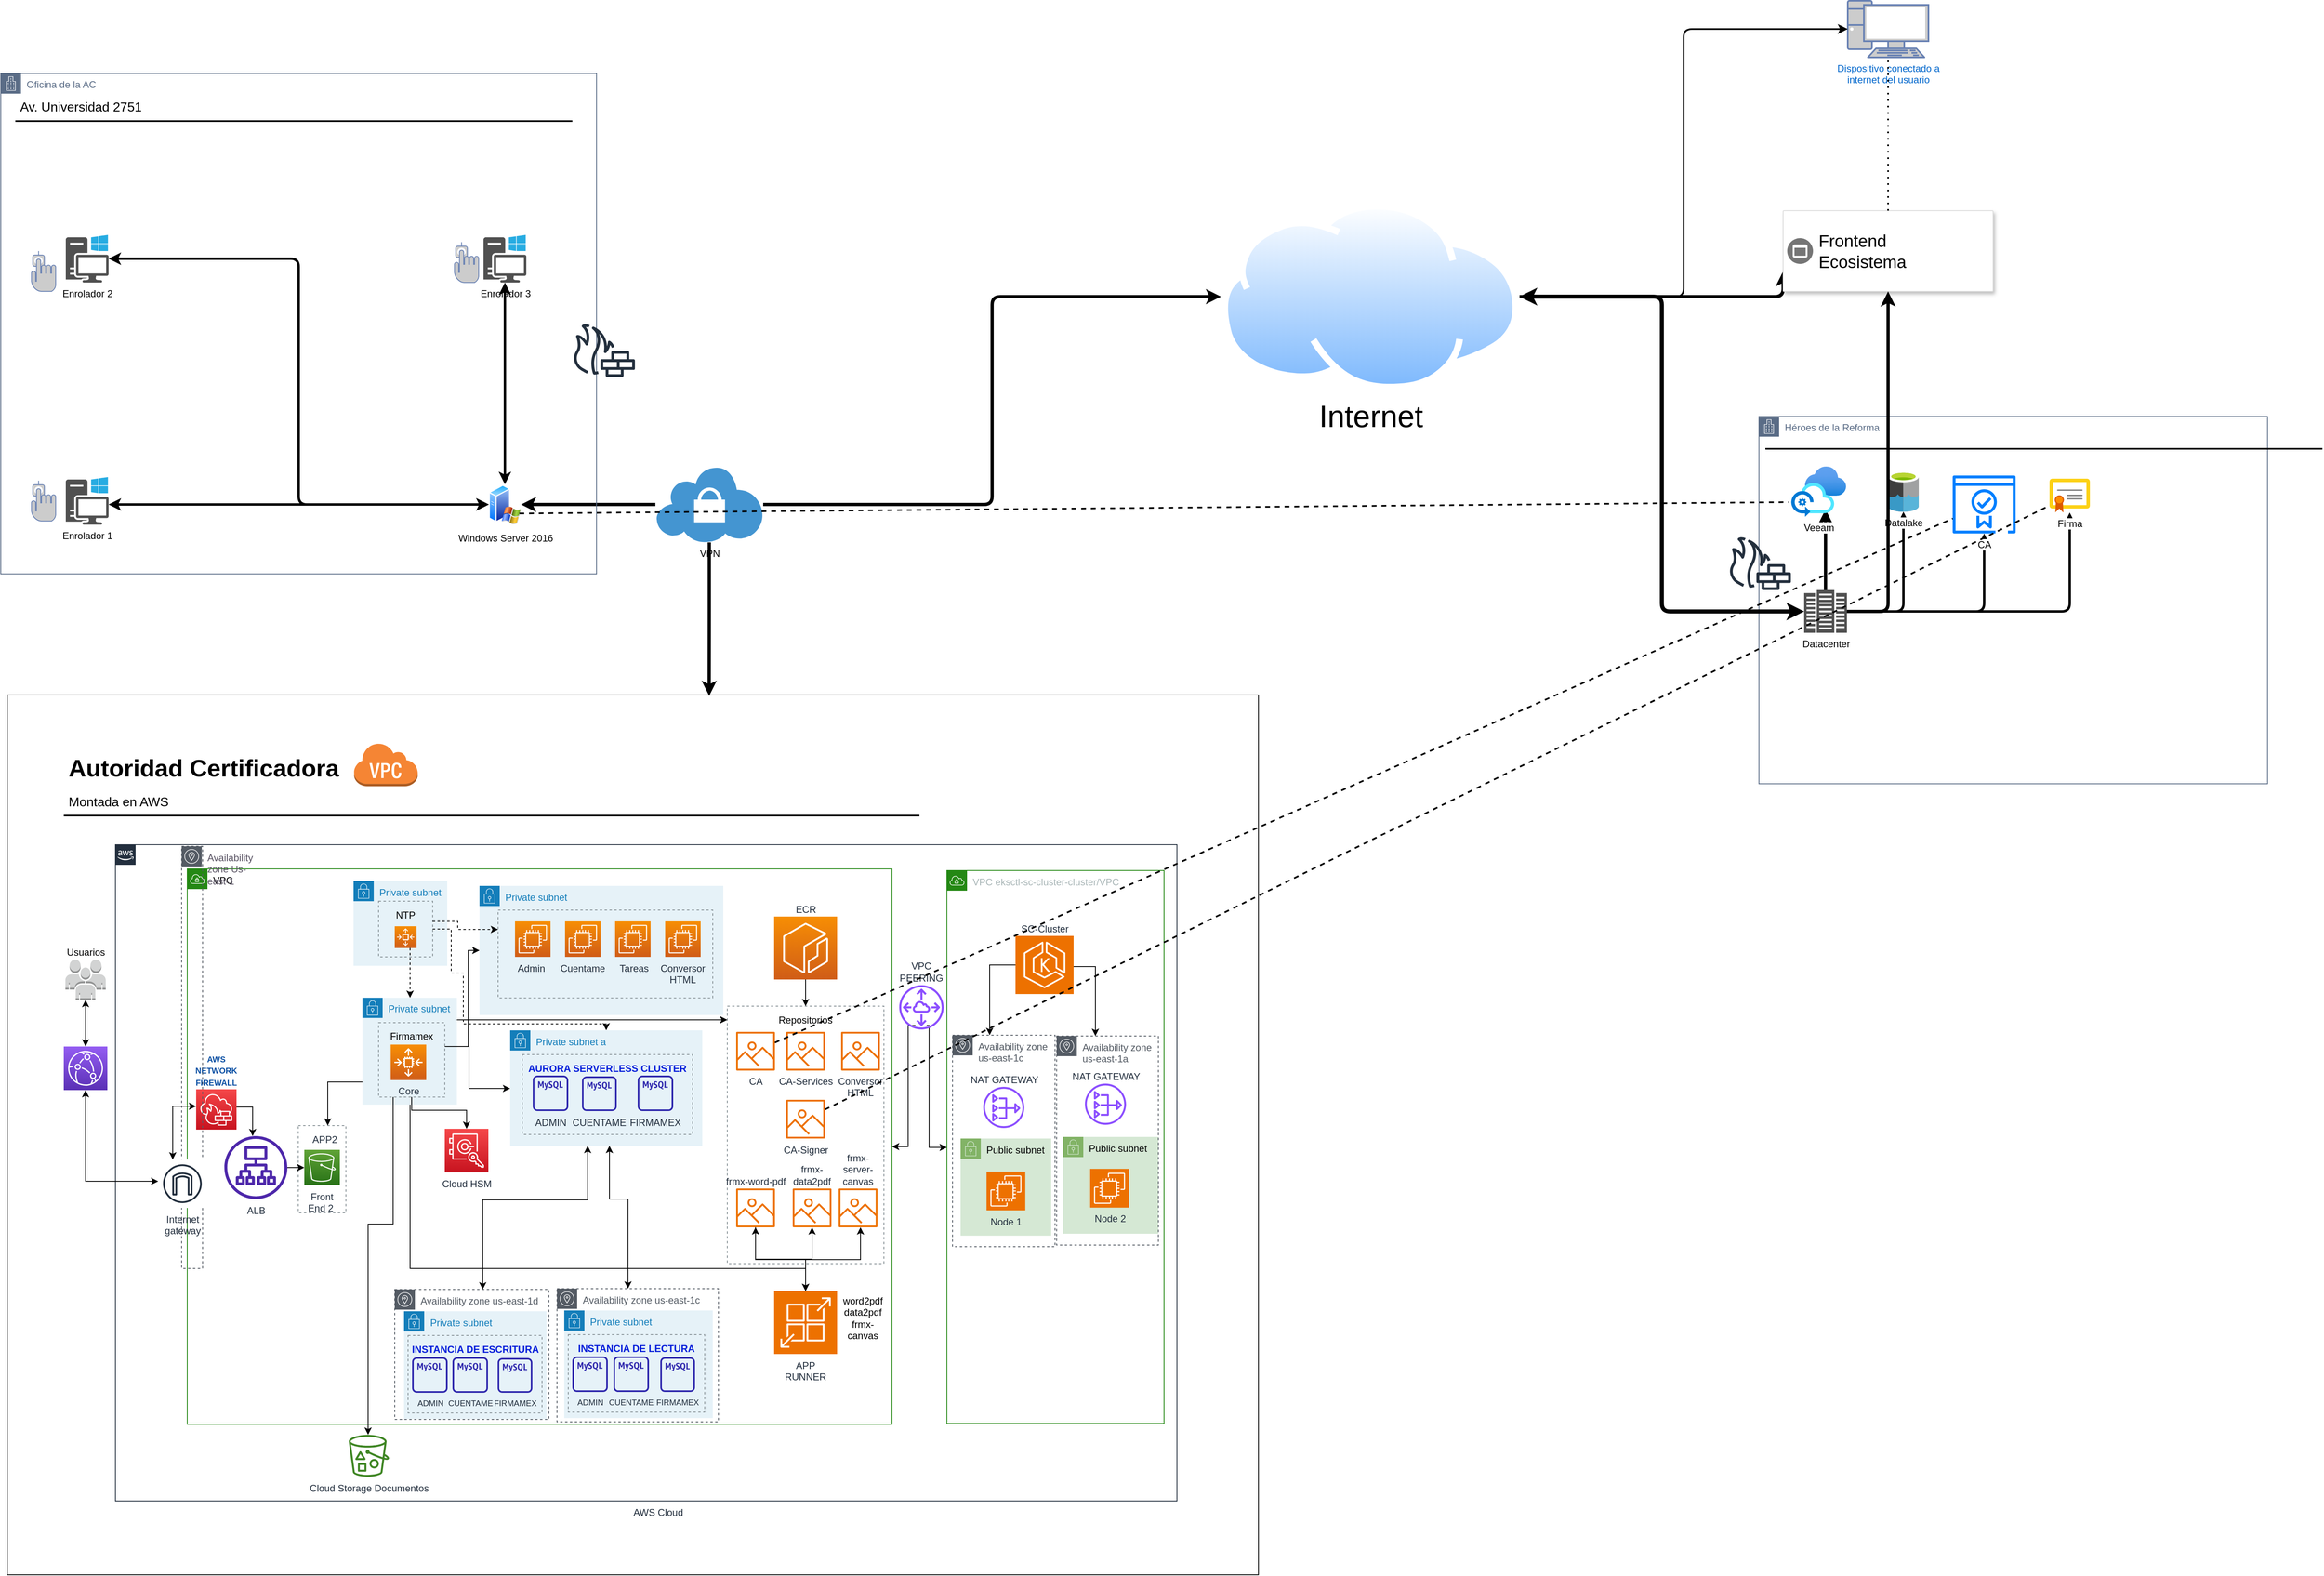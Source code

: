 <mxfile version="21.8.2" type="github">
  <diagram id="Ht1M8jgEwFfnCIfOTk4-" name="Page-1">
    <mxGraphModel dx="3486" dy="2222" grid="1" gridSize="10" guides="1" tooltips="1" connect="1" arrows="1" fold="1" page="1" pageScale="1" pageWidth="1169" pageHeight="827" math="0" shadow="0">
      <root>
        <mxCell id="0" />
        <mxCell id="1" parent="0" />
        <mxCell id="H9YFDeYuMuvCBoi9dvu5-182" value="" style="rounded=0;whiteSpace=wrap;html=1;" vertex="1" parent="1">
          <mxGeometry x="200" y="140" width="1550" height="1090" as="geometry" />
        </mxCell>
        <mxCell id="H9YFDeYuMuvCBoi9dvu5-183" value="Autoridad Certificadora" style="text;html=1;resizable=0;points=[];autosize=1;align=left;verticalAlign=top;spacingTop=-4;fontSize=30;fontStyle=1" vertex="1" parent="1">
          <mxGeometry x="274" y="209.5" width="360" height="40" as="geometry" />
        </mxCell>
        <mxCell id="H9YFDeYuMuvCBoi9dvu5-184" value="Montada en AWS" style="text;html=1;resizable=0;points=[];autosize=1;align=left;verticalAlign=top;spacingTop=-4;fontSize=16;" vertex="1" parent="1">
          <mxGeometry x="274" y="259.5" width="150" height="30" as="geometry" />
        </mxCell>
        <mxCell id="H9YFDeYuMuvCBoi9dvu5-185" value="" style="line;strokeWidth=2;html=1;fontSize=14;" vertex="1" parent="1">
          <mxGeometry x="270" y="284.5" width="1060" height="10" as="geometry" />
        </mxCell>
        <mxCell id="H9YFDeYuMuvCBoi9dvu5-186" value="AWS Cloud" style="points=[[0,0],[0.25,0],[0.5,0],[0.75,0],[1,0],[1,0.25],[1,0.5],[1,0.75],[1,1],[0.75,1],[0.5,1],[0.25,1],[0,1],[0,0.75],[0,0.5],[0,0.25]];outlineConnect=0;gradientColor=none;html=1;whiteSpace=wrap;fontSize=12;fontStyle=0;container=1;pointerEvents=0;collapsible=0;recursiveResize=0;shape=mxgraph.aws4.group;grIcon=mxgraph.aws4.group_aws_cloud_alt;strokeColor=#232F3E;fillColor=none;verticalAlign=top;align=center;spacingLeft=30;fontColor=#232F3E;dashed=0;labelPosition=center;verticalLabelPosition=bottom;" vertex="1" parent="1">
          <mxGeometry x="334" y="325.5" width="1315" height="813" as="geometry" />
        </mxCell>
        <mxCell id="H9YFDeYuMuvCBoi9dvu5-187" value="&lt;font color=&quot;#000000&quot;&gt;VPC&lt;/font&gt;" style="points=[[0,0],[0.25,0],[0.5,0],[0.75,0],[1,0],[1,0.25],[1,0.5],[1,0.75],[1,1],[0.75,1],[0.5,1],[0.25,1],[0,1],[0,0.75],[0,0.5],[0,0.25]];outlineConnect=0;gradientColor=none;html=1;whiteSpace=wrap;fontSize=12;fontStyle=0;container=1;pointerEvents=0;collapsible=0;recursiveResize=0;shape=mxgraph.aws4.group;grIcon=mxgraph.aws4.group_vpc;strokeColor=#248814;fillColor=none;verticalAlign=top;align=left;spacingLeft=30;fontColor=#AAB7B8;dashed=0;" vertex="1" parent="H9YFDeYuMuvCBoi9dvu5-186">
          <mxGeometry x="89" y="30" width="873" height="688" as="geometry" />
        </mxCell>
        <mxCell id="H9YFDeYuMuvCBoi9dvu5-188" value="Private subnet" style="points=[[0,0],[0.25,0],[0.5,0],[0.75,0],[1,0],[1,0.25],[1,0.5],[1,0.75],[1,1],[0.75,1],[0.5,1],[0.25,1],[0,1],[0,0.75],[0,0.5],[0,0.25]];outlineConnect=0;gradientColor=none;html=1;whiteSpace=wrap;fontSize=12;fontStyle=0;container=1;pointerEvents=0;collapsible=0;recursiveResize=0;shape=mxgraph.aws4.group;grIcon=mxgraph.aws4.group_security_group;grStroke=0;strokeColor=#147EBA;fillColor=#E6F2F8;verticalAlign=top;align=left;spacingLeft=30;fontColor=#147EBA;dashed=0;" vertex="1" parent="H9YFDeYuMuvCBoi9dvu5-187">
          <mxGeometry x="362" y="21" width="302" height="160" as="geometry" />
        </mxCell>
        <mxCell id="H9YFDeYuMuvCBoi9dvu5-189" value="" style="outlineConnect=0;gradientColor=none;html=1;whiteSpace=wrap;fontSize=12;fontStyle=0;strokeColor=#879196;fillColor=none;verticalAlign=top;align=center;fontColor=#879196;dashed=1;spacingTop=3;" vertex="1" parent="H9YFDeYuMuvCBoi9dvu5-188">
          <mxGeometry x="23" y="30" width="266" height="108.82" as="geometry" />
        </mxCell>
        <mxCell id="H9YFDeYuMuvCBoi9dvu5-190" value="Admin&amp;nbsp;" style="sketch=0;points=[[0,0,0],[0.25,0,0],[0.5,0,0],[0.75,0,0],[1,0,0],[0,1,0],[0.25,1,0],[0.5,1,0],[0.75,1,0],[1,1,0],[0,0.25,0],[0,0.5,0],[0,0.75,0],[1,0.25,0],[1,0.5,0],[1,0.75,0]];outlineConnect=0;fontColor=#232F3E;gradientColor=#F78E04;gradientDirection=north;fillColor=#D05C17;strokeColor=#ffffff;dashed=0;verticalLabelPosition=bottom;verticalAlign=top;align=center;html=1;fontSize=12;fontStyle=0;aspect=fixed;shape=mxgraph.aws4.resourceIcon;resIcon=mxgraph.aws4.ec2;labelPosition=center;whiteSpace=wrap;" vertex="1" parent="H9YFDeYuMuvCBoi9dvu5-188">
          <mxGeometry x="44" y="44" width="44" height="44" as="geometry" />
        </mxCell>
        <mxCell id="H9YFDeYuMuvCBoi9dvu5-191" value="&amp;nbsp;Cuentame&amp;nbsp;" style="sketch=0;points=[[0,0,0],[0.25,0,0],[0.5,0,0],[0.75,0,0],[1,0,0],[0,1,0],[0.25,1,0],[0.5,1,0],[0.75,1,0],[1,1,0],[0,0.25,0],[0,0.5,0],[0,0.75,0],[1,0.25,0],[1,0.5,0],[1,0.75,0]];outlineConnect=0;fontColor=#232F3E;gradientColor=#F78E04;gradientDirection=north;fillColor=#D05C17;strokeColor=#ffffff;dashed=0;verticalLabelPosition=bottom;verticalAlign=top;align=center;html=1;fontSize=12;fontStyle=0;aspect=fixed;shape=mxgraph.aws4.resourceIcon;resIcon=mxgraph.aws4.ec2;labelPosition=center;whiteSpace=wrap;" vertex="1" parent="H9YFDeYuMuvCBoi9dvu5-188">
          <mxGeometry x="106" y="44" width="44" height="44" as="geometry" />
        </mxCell>
        <mxCell id="H9YFDeYuMuvCBoi9dvu5-192" value="&amp;nbsp;Tareas" style="sketch=0;points=[[0,0,0],[0.25,0,0],[0.5,0,0],[0.75,0,0],[1,0,0],[0,1,0],[0.25,1,0],[0.5,1,0],[0.75,1,0],[1,1,0],[0,0.25,0],[0,0.5,0],[0,0.75,0],[1,0.25,0],[1,0.5,0],[1,0.75,0]];outlineConnect=0;fontColor=#232F3E;gradientColor=#F78E04;gradientDirection=north;fillColor=#D05C17;strokeColor=#ffffff;dashed=0;verticalLabelPosition=bottom;verticalAlign=top;align=center;html=1;fontSize=12;fontStyle=0;aspect=fixed;shape=mxgraph.aws4.resourceIcon;resIcon=mxgraph.aws4.ec2;labelPosition=center;whiteSpace=wrap;" vertex="1" parent="H9YFDeYuMuvCBoi9dvu5-188">
          <mxGeometry x="168" y="44" width="44" height="44" as="geometry" />
        </mxCell>
        <mxCell id="H9YFDeYuMuvCBoi9dvu5-193" value="Conversor HTML" style="sketch=0;points=[[0,0,0],[0.25,0,0],[0.5,0,0],[0.75,0,0],[1,0,0],[0,1,0],[0.25,1,0],[0.5,1,0],[0.75,1,0],[1,1,0],[0,0.25,0],[0,0.5,0],[0,0.75,0],[1,0.25,0],[1,0.5,0],[1,0.75,0]];outlineConnect=0;fontColor=#232F3E;gradientColor=#F78E04;gradientDirection=north;fillColor=#D05C17;strokeColor=#ffffff;dashed=0;verticalLabelPosition=bottom;verticalAlign=top;align=center;html=1;fontSize=12;fontStyle=0;aspect=fixed;shape=mxgraph.aws4.resourceIcon;resIcon=mxgraph.aws4.ec2;labelPosition=center;whiteSpace=wrap;" vertex="1" parent="H9YFDeYuMuvCBoi9dvu5-188">
          <mxGeometry x="230" y="44" width="44" height="44" as="geometry" />
        </mxCell>
        <mxCell id="H9YFDeYuMuvCBoi9dvu5-194" value="&lt;font color=&quot;#000000&quot;&gt;Repositorios&lt;/font&gt;" style="outlineConnect=0;gradientColor=none;html=1;whiteSpace=wrap;fontSize=12;fontStyle=0;strokeColor=#879196;fillColor=none;verticalAlign=top;align=center;fontColor=#879196;dashed=1;spacingTop=3;" vertex="1" parent="H9YFDeYuMuvCBoi9dvu5-187">
          <mxGeometry x="669" y="170" width="194" height="319" as="geometry" />
        </mxCell>
        <mxCell id="H9YFDeYuMuvCBoi9dvu5-195" value="" style="edgeStyle=orthogonalEdgeStyle;rounded=0;hachureGap=4;orthogonalLoop=1;jettySize=auto;html=1;fontFamily=Architects Daughter;fontSource=https%3A%2F%2Ffonts.googleapis.com%2Fcss%3Ffamily%3DArchitects%2BDaughter;fontSize=16;" edge="1" parent="H9YFDeYuMuvCBoi9dvu5-187" source="H9YFDeYuMuvCBoi9dvu5-198" target="H9YFDeYuMuvCBoi9dvu5-247">
          <mxGeometry relative="1" as="geometry">
            <mxPoint x="276" y="281" as="sourcePoint" />
            <mxPoint x="275.5" y="408.16" as="targetPoint" />
            <Array as="points">
              <mxPoint x="276" y="495" />
              <mxPoint x="766" y="495" />
            </Array>
          </mxGeometry>
        </mxCell>
        <mxCell id="H9YFDeYuMuvCBoi9dvu5-196" value="Private subnet" style="points=[[0,0],[0.25,0],[0.5,0],[0.75,0],[1,0],[1,0.25],[1,0.5],[1,0.75],[1,1],[0.75,1],[0.5,1],[0.25,1],[0,1],[0,0.75],[0,0.5],[0,0.25]];outlineConnect=0;gradientColor=none;html=1;whiteSpace=wrap;fontSize=12;fontStyle=0;container=1;pointerEvents=0;collapsible=0;recursiveResize=0;shape=mxgraph.aws4.group;grIcon=mxgraph.aws4.group_security_group;grStroke=0;strokeColor=#147EBA;fillColor=#E6F2F8;verticalAlign=top;align=left;spacingLeft=30;fontColor=#147EBA;dashed=0;" vertex="1" parent="H9YFDeYuMuvCBoi9dvu5-187">
          <mxGeometry x="217" y="159.68" width="117" height="132.32" as="geometry" />
        </mxCell>
        <mxCell id="H9YFDeYuMuvCBoi9dvu5-197" value="&lt;font color=&quot;#000000&quot;&gt;Firmamex&lt;/font&gt;" style="outlineConnect=0;gradientColor=none;html=1;whiteSpace=wrap;fontSize=12;fontStyle=0;strokeColor=#879196;fillColor=none;verticalAlign=top;align=center;fontColor=#879196;dashed=1;spacingTop=3;" vertex="1" parent="H9YFDeYuMuvCBoi9dvu5-196">
          <mxGeometry x="20" y="30.81" width="82" height="92.19" as="geometry" />
        </mxCell>
        <mxCell id="H9YFDeYuMuvCBoi9dvu5-198" value="Core" style="sketch=0;points=[[0,0,0],[0.25,0,0],[0.5,0,0],[0.75,0,0],[1,0,0],[0,1,0],[0.25,1,0],[0.5,1,0],[0.75,1,0],[1,1,0],[0,0.25,0],[0,0.5,0],[0,0.75,0],[1,0.25,0],[1,0.5,0],[1,0.75,0]];outlineConnect=0;fontColor=#232F3E;gradientColor=#F78E04;gradientDirection=north;fillColor=#D05C17;strokeColor=#ffffff;dashed=0;verticalLabelPosition=bottom;verticalAlign=top;align=center;html=1;fontSize=12;fontStyle=0;aspect=fixed;shape=mxgraph.aws4.resourceIcon;resIcon=mxgraph.aws4.auto_scaling2;hachureGap=4;jiggle=2;curveFitting=1;fontFamily=Helvetica;" vertex="1" parent="H9YFDeYuMuvCBoi9dvu5-196">
          <mxGeometry x="35" y="58.0" width="44" height="44" as="geometry" />
        </mxCell>
        <mxCell id="H9YFDeYuMuvCBoi9dvu5-199" value="" style="edgeStyle=orthogonalEdgeStyle;rounded=0;orthogonalLoop=1;jettySize=auto;html=1;startArrow=classic;startFill=1;endArrow=none;endFill=0;" edge="1" parent="H9YFDeYuMuvCBoi9dvu5-187" source="H9YFDeYuMuvCBoi9dvu5-194" target="H9YFDeYuMuvCBoi9dvu5-196">
          <mxGeometry relative="1" as="geometry">
            <mxPoint x="150" y="326" as="sourcePoint" />
            <mxPoint x="256" y="382" as="targetPoint" />
            <Array as="points">
              <mxPoint x="429" y="187" />
              <mxPoint x="429" y="187" />
            </Array>
          </mxGeometry>
        </mxCell>
        <mxCell id="H9YFDeYuMuvCBoi9dvu5-200" value="" style="edgeStyle=orthogonalEdgeStyle;rounded=0;orthogonalLoop=1;jettySize=auto;html=1;" edge="1" parent="H9YFDeYuMuvCBoi9dvu5-187" source="H9YFDeYuMuvCBoi9dvu5-197" target="H9YFDeYuMuvCBoi9dvu5-201">
          <mxGeometry relative="1" as="geometry">
            <Array as="points">
              <mxPoint x="278" y="299" />
              <mxPoint x="346" y="299" />
            </Array>
          </mxGeometry>
        </mxCell>
        <mxCell id="H9YFDeYuMuvCBoi9dvu5-201" value="Cloud HSM" style="sketch=0;points=[[0,0,0],[0.25,0,0],[0.5,0,0],[0.75,0,0],[1,0,0],[0,1,0],[0.25,1,0],[0.5,1,0],[0.75,1,0],[1,1,0],[0,0.25,0],[0,0.5,0],[0,0.75,0],[1,0.25,0],[1,0.5,0],[1,0.75,0]];outlineConnect=0;fontColor=#232F3E;gradientColor=#F54749;gradientDirection=north;fillColor=#C7131F;strokeColor=#ffffff;dashed=0;verticalLabelPosition=bottom;verticalAlign=top;align=center;html=1;fontSize=12;fontStyle=0;aspect=fixed;shape=mxgraph.aws4.resourceIcon;resIcon=mxgraph.aws4.cloudhsm;labelPosition=center;" vertex="1" parent="H9YFDeYuMuvCBoi9dvu5-187">
          <mxGeometry x="319" y="322" width="54" height="54" as="geometry" />
        </mxCell>
        <mxCell id="H9YFDeYuMuvCBoi9dvu5-202" value="Private subnet a" style="points=[[0,0],[0.25,0],[0.5,0],[0.75,0],[1,0],[1,0.25],[1,0.5],[1,0.75],[1,1],[0.75,1],[0.5,1],[0.25,1],[0,1],[0,0.75],[0,0.5],[0,0.25]];outlineConnect=0;gradientColor=none;html=1;whiteSpace=wrap;fontSize=12;fontStyle=0;container=1;pointerEvents=0;collapsible=0;recursiveResize=0;shape=mxgraph.aws4.group;grIcon=mxgraph.aws4.group_security_group;grStroke=0;strokeColor=#147EBA;fillColor=#E6F2F8;verticalAlign=top;align=left;spacingLeft=30;fontColor=#147EBA;dashed=0;" vertex="1" parent="H9YFDeYuMuvCBoi9dvu5-187">
          <mxGeometry x="400" y="200" width="238" height="143" as="geometry" />
        </mxCell>
        <mxCell id="H9YFDeYuMuvCBoi9dvu5-203" value="&lt;font color=&quot;#071fda&quot;&gt;&lt;b&gt;AURORA SERVERLESS CLUSTER&lt;/b&gt;&lt;/font&gt;" style="outlineConnect=0;gradientColor=none;html=1;whiteSpace=wrap;fontSize=12;fontStyle=0;strokeColor=#879196;fillColor=none;verticalAlign=top;align=center;fontColor=#879196;dashed=1;spacingTop=3;" vertex="1" parent="H9YFDeYuMuvCBoi9dvu5-202">
          <mxGeometry x="15" y="30" width="211" height="99" as="geometry" />
        </mxCell>
        <mxCell id="H9YFDeYuMuvCBoi9dvu5-204" value="ADMIN" style="sketch=0;outlineConnect=0;fontColor=#232F3E;gradientColor=none;fillColor=#2E27AD;strokeColor=none;dashed=0;verticalLabelPosition=bottom;verticalAlign=top;align=center;html=1;fontSize=12;fontStyle=0;aspect=fixed;pointerEvents=1;shape=mxgraph.aws4.rds_mysql_instance_alt;hachureGap=4;jiggle=2;curveFitting=1;fontFamily=Helvetica;" vertex="1" parent="H9YFDeYuMuvCBoi9dvu5-202">
          <mxGeometry x="28" y="56" width="44" height="44" as="geometry" />
        </mxCell>
        <mxCell id="H9YFDeYuMuvCBoi9dvu5-205" value="CUENTAME" style="sketch=0;outlineConnect=0;fontColor=#232F3E;gradientColor=none;fillColor=#2E27AD;strokeColor=none;dashed=0;verticalLabelPosition=bottom;verticalAlign=top;align=center;html=1;fontSize=12;fontStyle=0;aspect=fixed;pointerEvents=1;shape=mxgraph.aws4.rds_mysql_instance_alt;hachureGap=4;jiggle=2;curveFitting=1;fontFamily=Helvetica;whiteSpace=wrap;" vertex="1" parent="H9YFDeYuMuvCBoi9dvu5-202">
          <mxGeometry x="89" y="57" width="43" height="43" as="geometry" />
        </mxCell>
        <mxCell id="H9YFDeYuMuvCBoi9dvu5-206" value="FIRMAMEX" style="sketch=0;outlineConnect=0;fontColor=#232F3E;gradientColor=none;fillColor=#2E27AD;strokeColor=none;dashed=0;verticalLabelPosition=bottom;verticalAlign=top;align=center;html=1;fontSize=12;fontStyle=0;aspect=fixed;pointerEvents=1;shape=mxgraph.aws4.rds_mysql_instance_alt;hachureGap=4;jiggle=2;curveFitting=1;fontFamily=Helvetica;whiteSpace=wrap;" vertex="1" parent="H9YFDeYuMuvCBoi9dvu5-202">
          <mxGeometry x="158" y="56" width="44" height="44" as="geometry" />
        </mxCell>
        <mxCell id="H9YFDeYuMuvCBoi9dvu5-207" value="Private subnet&amp;nbsp;" style="points=[[0,0],[0.25,0],[0.5,0],[0.75,0],[1,0],[1,0.25],[1,0.5],[1,0.75],[1,1],[0.75,1],[0.5,1],[0.25,1],[0,1],[0,0.75],[0,0.5],[0,0.25]];outlineConnect=0;gradientColor=none;html=1;whiteSpace=wrap;fontSize=12;fontStyle=0;container=1;pointerEvents=0;collapsible=0;recursiveResize=0;shape=mxgraph.aws4.group;grIcon=mxgraph.aws4.group_security_group;grStroke=0;strokeColor=#147EBA;fillColor=#E6F2F8;verticalAlign=top;align=left;spacingLeft=30;fontColor=#147EBA;dashed=0;" vertex="1" parent="H9YFDeYuMuvCBoi9dvu5-187">
          <mxGeometry x="268.5" y="548" width="176.5" height="133.37" as="geometry" />
        </mxCell>
        <mxCell id="H9YFDeYuMuvCBoi9dvu5-208" value="&lt;font color=&quot;#071fda&quot;&gt;&lt;b&gt;INSTANCIA DE ESCRITURA&lt;/b&gt;&lt;/font&gt;" style="outlineConnect=0;gradientColor=none;html=1;whiteSpace=wrap;fontSize=12;fontStyle=0;strokeColor=#879196;fillColor=none;verticalAlign=top;align=center;fontColor=#879196;dashed=1;spacingTop=3;" vertex="1" parent="H9YFDeYuMuvCBoi9dvu5-207">
          <mxGeometry x="5" y="30" width="166" height="96" as="geometry" />
        </mxCell>
        <mxCell id="H9YFDeYuMuvCBoi9dvu5-209" value="ADMIN" style="sketch=0;outlineConnect=0;fontColor=#232F3E;gradientColor=none;fillColor=#2E27AD;strokeColor=none;dashed=0;verticalLabelPosition=bottom;verticalAlign=top;align=center;html=1;fontSize=10;fontStyle=0;aspect=fixed;pointerEvents=1;shape=mxgraph.aws4.rds_mysql_instance_alt;hachureGap=4;jiggle=2;curveFitting=1;fontFamily=Helvetica;" vertex="1" parent="H9YFDeYuMuvCBoi9dvu5-207">
          <mxGeometry x="10" y="57" width="44" height="44" as="geometry" />
        </mxCell>
        <mxCell id="H9YFDeYuMuvCBoi9dvu5-210" value="CUENTAME" style="sketch=0;outlineConnect=0;fontColor=#232F3E;gradientColor=none;fillColor=#2E27AD;strokeColor=none;dashed=0;verticalLabelPosition=bottom;verticalAlign=top;align=center;html=1;fontSize=10;fontStyle=0;aspect=fixed;pointerEvents=1;shape=mxgraph.aws4.rds_mysql_instance_alt;hachureGap=4;jiggle=2;curveFitting=1;fontFamily=Helvetica;whiteSpace=wrap;" vertex="1" parent="H9YFDeYuMuvCBoi9dvu5-207">
          <mxGeometry x="60" y="57" width="44" height="44" as="geometry" />
        </mxCell>
        <mxCell id="H9YFDeYuMuvCBoi9dvu5-211" value="FIRMAMEX" style="sketch=0;outlineConnect=0;fontColor=#232F3E;gradientColor=none;fillColor=#2E27AD;strokeColor=none;dashed=0;verticalLabelPosition=bottom;verticalAlign=top;align=center;html=1;fontSize=10;fontStyle=0;aspect=fixed;pointerEvents=1;shape=mxgraph.aws4.rds_mysql_instance_alt;hachureGap=4;jiggle=2;curveFitting=1;fontFamily=Helvetica;whiteSpace=wrap;" vertex="1" parent="H9YFDeYuMuvCBoi9dvu5-207">
          <mxGeometry x="116" y="58" width="43" height="43" as="geometry" />
        </mxCell>
        <mxCell id="H9YFDeYuMuvCBoi9dvu5-212" value="" style="edgeStyle=orthogonalEdgeStyle;rounded=0;orthogonalLoop=1;jettySize=auto;html=1;startArrow=classic;startFill=1;" edge="1" parent="H9YFDeYuMuvCBoi9dvu5-187" source="H9YFDeYuMuvCBoi9dvu5-213" target="H9YFDeYuMuvCBoi9dvu5-202">
          <mxGeometry relative="1" as="geometry">
            <mxPoint x="611" y="206" as="sourcePoint" />
            <mxPoint x="610" y="223" as="targetPoint" />
            <Array as="points">
              <mxPoint x="366" y="410" />
              <mxPoint x="496" y="410" />
            </Array>
          </mxGeometry>
        </mxCell>
        <mxCell id="H9YFDeYuMuvCBoi9dvu5-213" value="Availability zone us-east-1d" style="sketch=0;outlineConnect=0;gradientColor=none;html=1;whiteSpace=wrap;fontSize=12;fontStyle=0;shape=mxgraph.aws4.group;grIcon=mxgraph.aws4.group_availability_zone;strokeColor=#545B64;fillColor=none;verticalAlign=top;align=left;spacingLeft=30;fontColor=#545B64;dashed=1;hachureGap=4;jiggle=2;curveFitting=1;fontFamily=Helvetica;" vertex="1" parent="H9YFDeYuMuvCBoi9dvu5-187">
          <mxGeometry x="257" y="521" width="191" height="161" as="geometry" />
        </mxCell>
        <mxCell id="H9YFDeYuMuvCBoi9dvu5-214" value="Availability zone us-east-1c" style="sketch=0;outlineConnect=0;gradientColor=none;html=1;whiteSpace=wrap;fontSize=12;fontStyle=0;shape=mxgraph.aws4.group;grIcon=mxgraph.aws4.group_availability_zone;strokeColor=#545B64;fillColor=none;verticalAlign=top;align=left;spacingLeft=30;fontColor=#545B64;dashed=1;hachureGap=4;jiggle=2;curveFitting=1;fontFamily=Helvetica;" vertex="1" parent="H9YFDeYuMuvCBoi9dvu5-187">
          <mxGeometry x="458" y="520" width="200" height="165" as="geometry" />
        </mxCell>
        <mxCell id="H9YFDeYuMuvCBoi9dvu5-215" value="Private subnet&amp;nbsp;" style="points=[[0,0],[0.25,0],[0.5,0],[0.75,0],[1,0],[1,0.25],[1,0.5],[1,0.75],[1,1],[0.75,1],[0.5,1],[0.25,1],[0,1],[0,0.75],[0,0.5],[0,0.25]];outlineConnect=0;gradientColor=none;html=1;whiteSpace=wrap;fontSize=12;fontStyle=0;container=1;pointerEvents=0;collapsible=0;recursiveResize=0;shape=mxgraph.aws4.group;grIcon=mxgraph.aws4.group_security_group;grStroke=0;strokeColor=#147EBA;fillColor=#E6F2F8;verticalAlign=top;align=left;spacingLeft=30;fontColor=#147EBA;dashed=0;" vertex="1" parent="H9YFDeYuMuvCBoi9dvu5-187">
          <mxGeometry x="467" y="547" width="184" height="133.37" as="geometry" />
        </mxCell>
        <mxCell id="H9YFDeYuMuvCBoi9dvu5-216" value="&lt;font color=&quot;#071fda&quot;&gt;&lt;b&gt;INSTANCIA DE LECTURA&lt;/b&gt;&lt;/font&gt;" style="outlineConnect=0;gradientColor=none;html=1;whiteSpace=wrap;fontSize=12;fontStyle=0;strokeColor=#879196;fillColor=none;verticalAlign=top;align=center;fontColor=#879196;dashed=1;spacingTop=3;" vertex="1" parent="H9YFDeYuMuvCBoi9dvu5-215">
          <mxGeometry x="5" y="30" width="169" height="96" as="geometry" />
        </mxCell>
        <mxCell id="H9YFDeYuMuvCBoi9dvu5-217" value="ADMIN" style="sketch=0;outlineConnect=0;fontColor=#232F3E;gradientColor=none;fillColor=#2E27AD;strokeColor=none;dashed=0;verticalLabelPosition=bottom;verticalAlign=top;align=center;html=1;fontSize=10;fontStyle=0;aspect=fixed;pointerEvents=1;shape=mxgraph.aws4.rds_mysql_instance_alt;hachureGap=4;jiggle=2;curveFitting=1;fontFamily=Helvetica;" vertex="1" parent="H9YFDeYuMuvCBoi9dvu5-215">
          <mxGeometry x="10" y="57" width="44" height="44" as="geometry" />
        </mxCell>
        <mxCell id="H9YFDeYuMuvCBoi9dvu5-218" value="CUENTAME" style="sketch=0;outlineConnect=0;fontColor=#232F3E;gradientColor=none;fillColor=#2E27AD;strokeColor=none;dashed=0;verticalLabelPosition=bottom;verticalAlign=top;align=center;html=1;fontSize=10;fontStyle=0;aspect=fixed;pointerEvents=1;shape=mxgraph.aws4.rds_mysql_instance_alt;hachureGap=4;jiggle=2;curveFitting=1;fontFamily=Helvetica;whiteSpace=wrap;" vertex="1" parent="H9YFDeYuMuvCBoi9dvu5-215">
          <mxGeometry x="61" y="57" width="44" height="44" as="geometry" />
        </mxCell>
        <mxCell id="H9YFDeYuMuvCBoi9dvu5-219" value="FIRMAMEX" style="sketch=0;outlineConnect=0;fontColor=#232F3E;gradientColor=none;fillColor=#2E27AD;strokeColor=none;dashed=0;verticalLabelPosition=bottom;verticalAlign=top;align=center;html=1;fontSize=10;fontStyle=0;aspect=fixed;pointerEvents=1;shape=mxgraph.aws4.rds_mysql_instance_alt;hachureGap=4;jiggle=2;curveFitting=1;fontFamily=Helvetica;whiteSpace=wrap;" vertex="1" parent="H9YFDeYuMuvCBoi9dvu5-215">
          <mxGeometry x="119" y="58" width="43" height="43" as="geometry" />
        </mxCell>
        <mxCell id="H9YFDeYuMuvCBoi9dvu5-220" value="" style="edgeStyle=orthogonalEdgeStyle;rounded=0;orthogonalLoop=1;jettySize=auto;html=1;startArrow=classic;startFill=1;" edge="1" parent="H9YFDeYuMuvCBoi9dvu5-187" source="H9YFDeYuMuvCBoi9dvu5-214" target="H9YFDeYuMuvCBoi9dvu5-202">
          <mxGeometry relative="1" as="geometry">
            <mxPoint x="309" y="473" as="sourcePoint" />
            <mxPoint x="455" y="353" as="targetPoint" />
            <Array as="points">
              <mxPoint x="546" y="409" />
              <mxPoint x="523" y="409" />
            </Array>
          </mxGeometry>
        </mxCell>
        <mxCell id="H9YFDeYuMuvCBoi9dvu5-221" value="" style="edgeStyle=orthogonalEdgeStyle;rounded=0;orthogonalLoop=1;jettySize=auto;html=1;" edge="1" parent="H9YFDeYuMuvCBoi9dvu5-187" source="H9YFDeYuMuvCBoi9dvu5-197" target="H9YFDeYuMuvCBoi9dvu5-188">
          <mxGeometry relative="1" as="geometry">
            <mxPoint x="280" y="288" as="sourcePoint" />
            <mxPoint x="480.001" y="320" as="targetPoint" />
            <Array as="points">
              <mxPoint x="348" y="220" />
              <mxPoint x="348" y="101" />
            </Array>
          </mxGeometry>
        </mxCell>
        <mxCell id="H9YFDeYuMuvCBoi9dvu5-222" value="" style="edgeStyle=orthogonalEdgeStyle;rounded=0;orthogonalLoop=1;jettySize=auto;html=1;" edge="1" parent="H9YFDeYuMuvCBoi9dvu5-187" source="H9YFDeYuMuvCBoi9dvu5-197" target="H9YFDeYuMuvCBoi9dvu5-202">
          <mxGeometry relative="1" as="geometry">
            <mxPoint x="305" y="297" as="sourcePoint" />
            <mxPoint x="339" y="111" as="targetPoint" />
            <Array as="points">
              <mxPoint x="349" y="220" />
              <mxPoint x="349" y="272" />
            </Array>
          </mxGeometry>
        </mxCell>
        <mxCell id="H9YFDeYuMuvCBoi9dvu5-223" value="&lt;div style=&quot;&quot;&gt;&lt;span style=&quot;background-color: initial;&quot;&gt;&amp;nbsp; APP2&lt;/span&gt;&lt;/div&gt;" style="outlineConnect=0;gradientColor=none;html=1;whiteSpace=wrap;fontSize=12;fontStyle=0;strokeColor=#879196;fillColor=none;verticalAlign=top;align=center;fontColor=#232f3e;dashed=1;spacingTop=3;" vertex="1" parent="H9YFDeYuMuvCBoi9dvu5-187">
          <mxGeometry x="137.5" y="318" width="59" height="108" as="geometry" />
        </mxCell>
        <mxCell id="H9YFDeYuMuvCBoi9dvu5-224" value="Front End 2&amp;nbsp;" style="sketch=0;points=[[0,0,0],[0.25,0,0],[0.5,0,0],[0.75,0,0],[1,0,0],[0,1,0],[0.25,1,0],[0.5,1,0],[0.75,1,0],[1,1,0],[0,0.25,0],[0,0.5,0],[0,0.75,0],[1,0.25,0],[1,0.5,0],[1,0.75,0]];outlineConnect=0;fontColor=#232F3E;gradientColor=#60A337;gradientDirection=north;fillColor=#277116;strokeColor=#ffffff;dashed=0;verticalLabelPosition=bottom;verticalAlign=top;align=center;html=1;fontSize=12;fontStyle=0;aspect=fixed;shape=mxgraph.aws4.resourceIcon;resIcon=mxgraph.aws4.s3;hachureGap=4;jiggle=2;curveFitting=1;fontFamily=Helvetica;whiteSpace=wrap;" vertex="1" parent="H9YFDeYuMuvCBoi9dvu5-187">
          <mxGeometry x="145" y="348" width="44" height="44" as="geometry" />
        </mxCell>
        <mxCell id="H9YFDeYuMuvCBoi9dvu5-225" value="" style="edgeStyle=orthogonalEdgeStyle;rounded=0;orthogonalLoop=1;jettySize=auto;html=1;" edge="1" parent="H9YFDeYuMuvCBoi9dvu5-187" source="H9YFDeYuMuvCBoi9dvu5-226" target="H9YFDeYuMuvCBoi9dvu5-224">
          <mxGeometry relative="1" as="geometry">
            <mxPoint x="156.24" y="145.8" as="sourcePoint" />
            <mxPoint x="175" y="72" as="targetPoint" />
          </mxGeometry>
        </mxCell>
        <mxCell id="H9YFDeYuMuvCBoi9dvu5-226" value="ALB" style="sketch=0;outlineConnect=0;fontColor=#232F3E;gradientColor=none;fillColor=#4D27AA;strokeColor=none;dashed=0;verticalLabelPosition=bottom;verticalAlign=top;align=center;html=1;fontSize=12;fontStyle=0;aspect=fixed;pointerEvents=1;shape=mxgraph.aws4.application_load_balancer;hachureGap=4;jiggle=2;curveFitting=1;fontFamily=Helvetica;" vertex="1" parent="H9YFDeYuMuvCBoi9dvu5-187">
          <mxGeometry x="46" y="331" width="78" height="78" as="geometry" />
        </mxCell>
        <mxCell id="H9YFDeYuMuvCBoi9dvu5-227" value="Private subnet" style="points=[[0,0],[0.25,0],[0.5,0],[0.75,0],[1,0],[1,0.25],[1,0.5],[1,0.75],[1,1],[0.75,1],[0.5,1],[0.25,1],[0,1],[0,0.75],[0,0.5],[0,0.25]];outlineConnect=0;gradientColor=none;html=1;whiteSpace=wrap;fontSize=12;fontStyle=0;container=1;pointerEvents=0;collapsible=0;recursiveResize=0;shape=mxgraph.aws4.group;grIcon=mxgraph.aws4.group_security_group;grStroke=0;strokeColor=#147EBA;fillColor=#E6F2F8;verticalAlign=top;align=left;spacingLeft=30;fontColor=#147EBA;dashed=0;" vertex="1" parent="H9YFDeYuMuvCBoi9dvu5-187">
          <mxGeometry x="206" y="15" width="116" height="105" as="geometry" />
        </mxCell>
        <mxCell id="H9YFDeYuMuvCBoi9dvu5-228" value="&lt;font color=&quot;#000000&quot;&gt;NTP&lt;/font&gt;" style="outlineConnect=0;gradientColor=none;html=1;whiteSpace=wrap;fontSize=12;fontStyle=0;strokeColor=#879196;fillColor=none;verticalAlign=top;align=center;fontColor=#879196;dashed=1;spacingTop=3;" vertex="1" parent="H9YFDeYuMuvCBoi9dvu5-227">
          <mxGeometry x="31" y="25" width="67" height="69" as="geometry" />
        </mxCell>
        <mxCell id="H9YFDeYuMuvCBoi9dvu5-229" value="" style="sketch=0;points=[[0,0,0],[0.25,0,0],[0.5,0,0],[0.75,0,0],[1,0,0],[0,1,0],[0.25,1,0],[0.5,1,0],[0.75,1,0],[1,1,0],[0,0.25,0],[0,0.5,0],[0,0.75,0],[1,0.25,0],[1,0.5,0],[1,0.75,0]];outlineConnect=0;fontColor=#232F3E;gradientColor=#F78E04;gradientDirection=north;fillColor=#D05C17;strokeColor=#ffffff;dashed=0;verticalLabelPosition=bottom;verticalAlign=top;align=center;html=1;fontSize=12;fontStyle=0;aspect=fixed;shape=mxgraph.aws4.resourceIcon;resIcon=mxgraph.aws4.auto_scaling2;hachureGap=4;jiggle=2;curveFitting=1;fontFamily=Helvetica;" vertex="1" parent="H9YFDeYuMuvCBoi9dvu5-227">
          <mxGeometry x="51" y="56" width="27" height="27" as="geometry" />
        </mxCell>
        <mxCell id="H9YFDeYuMuvCBoi9dvu5-230" value="" style="edgeStyle=orthogonalEdgeStyle;rounded=0;hachureGap=4;orthogonalLoop=1;jettySize=auto;html=1;fontFamily=Architects Daughter;fontSource=https%3A%2F%2Ffonts.googleapis.com%2Fcss%3Ffamily%3DArchitects%2BDaughter;fontSize=16;dashed=1;startArrow=none;startFill=0;endArrow=classic;endFill=1;" edge="1" parent="H9YFDeYuMuvCBoi9dvu5-187" source="H9YFDeYuMuvCBoi9dvu5-228" target="H9YFDeYuMuvCBoi9dvu5-189">
          <mxGeometry relative="1" as="geometry">
            <Array as="points">
              <mxPoint x="335" y="65" />
              <mxPoint x="335" y="75" />
            </Array>
          </mxGeometry>
        </mxCell>
        <mxCell id="H9YFDeYuMuvCBoi9dvu5-231" value="" style="edgeStyle=orthogonalEdgeStyle;rounded=0;hachureGap=4;orthogonalLoop=1;jettySize=auto;html=1;fontFamily=Architects Daughter;fontSource=https%3A%2F%2Ffonts.googleapis.com%2Fcss%3Ffamily%3DArchitects%2BDaughter;fontSize=16;dashed=1;" edge="1" parent="H9YFDeYuMuvCBoi9dvu5-187" source="H9YFDeYuMuvCBoi9dvu5-228" target="H9YFDeYuMuvCBoi9dvu5-202">
          <mxGeometry relative="1" as="geometry">
            <Array as="points">
              <mxPoint x="327" y="75" />
              <mxPoint x="327" y="129" />
              <mxPoint x="342" y="129" />
              <mxPoint x="342" y="192" />
              <mxPoint x="519" y="192" />
            </Array>
          </mxGeometry>
        </mxCell>
        <mxCell id="H9YFDeYuMuvCBoi9dvu5-232" value="" style="edgeStyle=orthogonalEdgeStyle;rounded=0;hachureGap=4;orthogonalLoop=1;jettySize=auto;html=1;fontFamily=Architects Daughter;fontSource=https%3A%2F%2Ffonts.googleapis.com%2Fcss%3Ffamily%3DArchitects%2BDaughter;fontSize=16;dashed=1;" edge="1" parent="H9YFDeYuMuvCBoi9dvu5-187" source="H9YFDeYuMuvCBoi9dvu5-229" target="H9YFDeYuMuvCBoi9dvu5-196">
          <mxGeometry relative="1" as="geometry">
            <Array as="points">
              <mxPoint x="276" y="124" />
              <mxPoint x="276" y="124" />
            </Array>
          </mxGeometry>
        </mxCell>
        <mxCell id="H9YFDeYuMuvCBoi9dvu5-233" value="" style="edgeStyle=orthogonalEdgeStyle;rounded=0;hachureGap=4;orthogonalLoop=1;jettySize=auto;html=1;fontFamily=Architects Daughter;fontSource=https%3A%2F%2Ffonts.googleapis.com%2Fcss%3Ffamily%3DArchitects%2BDaughter;fontSize=16;" edge="1" parent="H9YFDeYuMuvCBoi9dvu5-187" source="H9YFDeYuMuvCBoi9dvu5-234" target="H9YFDeYuMuvCBoi9dvu5-194">
          <mxGeometry relative="1" as="geometry" />
        </mxCell>
        <mxCell id="H9YFDeYuMuvCBoi9dvu5-234" value="ECR" style="sketch=0;points=[[0,0,0],[0.25,0,0],[0.5,0,0],[0.75,0,0],[1,0,0],[0,1,0],[0.25,1,0],[0.5,1,0],[0.75,1,0],[1,1,0],[0,0.25,0],[0,0.5,0],[0,0.75,0],[1,0.25,0],[1,0.5,0],[1,0.75,0]];outlineConnect=0;fontColor=#232F3E;gradientColor=#F78E04;gradientDirection=north;fillColor=#D05C17;strokeColor=#ffffff;dashed=0;verticalLabelPosition=top;verticalAlign=bottom;align=center;html=1;fontSize=12;fontStyle=0;aspect=fixed;shape=mxgraph.aws4.resourceIcon;resIcon=mxgraph.aws4.ecr;hachureGap=4;jiggle=2;curveFitting=1;fontFamily=Helvetica;labelPosition=center;" vertex="1" parent="H9YFDeYuMuvCBoi9dvu5-187">
          <mxGeometry x="727" y="59" width="78" height="78" as="geometry" />
        </mxCell>
        <mxCell id="H9YFDeYuMuvCBoi9dvu5-235" style="edgeStyle=orthogonalEdgeStyle;rounded=0;hachureGap=4;orthogonalLoop=1;jettySize=auto;html=1;fontFamily=Architects Daughter;fontSource=https%3A%2F%2Ffonts.googleapis.com%2Fcss%3Ffamily%3DArchitects%2BDaughter;fontSize=16;startArrow=classic;startFill=1;endArrow=none;endFill=0;" edge="1" parent="H9YFDeYuMuvCBoi9dvu5-187" source="H9YFDeYuMuvCBoi9dvu5-223" target="H9YFDeYuMuvCBoi9dvu5-196">
          <mxGeometry relative="1" as="geometry">
            <Array as="points">
              <mxPoint x="174" y="264" />
            </Array>
          </mxGeometry>
        </mxCell>
        <mxCell id="H9YFDeYuMuvCBoi9dvu5-236" value="CA" style="sketch=0;outlineConnect=0;fontColor=#232F3E;gradientColor=none;fillColor=#ED7100;strokeColor=none;dashed=0;verticalLabelPosition=bottom;verticalAlign=top;align=center;html=1;fontSize=12;fontStyle=0;aspect=fixed;pointerEvents=1;shape=mxgraph.aws4.container_registry_image;hachureGap=4;jiggle=2;curveFitting=1;fontFamily=Helvetica;" vertex="1" parent="H9YFDeYuMuvCBoi9dvu5-187">
          <mxGeometry x="680" y="201.84" width="48" height="48" as="geometry" />
        </mxCell>
        <mxCell id="H9YFDeYuMuvCBoi9dvu5-237" value="CA-Services" style="sketch=0;outlineConnect=0;fontColor=#232F3E;gradientColor=none;fillColor=#ED7100;strokeColor=none;dashed=0;verticalLabelPosition=bottom;verticalAlign=top;align=center;html=1;fontSize=12;fontStyle=0;aspect=fixed;pointerEvents=1;shape=mxgraph.aws4.container_registry_image;hachureGap=4;jiggle=2;curveFitting=1;fontFamily=Helvetica;" vertex="1" parent="H9YFDeYuMuvCBoi9dvu5-187">
          <mxGeometry x="742" y="201.84" width="48" height="48" as="geometry" />
        </mxCell>
        <mxCell id="H9YFDeYuMuvCBoi9dvu5-238" value="CA-Signer" style="sketch=0;outlineConnect=0;fontColor=#232F3E;gradientColor=none;fillColor=#ED7100;strokeColor=none;dashed=0;verticalLabelPosition=bottom;verticalAlign=top;align=center;html=1;fontSize=12;fontStyle=0;aspect=fixed;pointerEvents=1;shape=mxgraph.aws4.container_registry_image;hachureGap=4;jiggle=2;curveFitting=1;fontFamily=Helvetica;" vertex="1" parent="H9YFDeYuMuvCBoi9dvu5-187">
          <mxGeometry x="742" y="286" width="48" height="48" as="geometry" />
        </mxCell>
        <mxCell id="H9YFDeYuMuvCBoi9dvu5-239" value="Conversor HTML" style="sketch=0;outlineConnect=0;fontColor=#232F3E;gradientColor=none;fillColor=#ED7100;strokeColor=none;dashed=0;verticalLabelPosition=bottom;verticalAlign=top;align=center;html=1;fontSize=12;fontStyle=0;aspect=fixed;pointerEvents=1;shape=mxgraph.aws4.container_registry_image;hachureGap=4;jiggle=2;curveFitting=1;fontFamily=Helvetica;whiteSpace=wrap;" vertex="1" parent="H9YFDeYuMuvCBoi9dvu5-187">
          <mxGeometry x="810" y="201.84" width="48" height="48" as="geometry" />
        </mxCell>
        <mxCell id="H9YFDeYuMuvCBoi9dvu5-240" value="frmx-data2pdf" style="sketch=0;outlineConnect=0;fontColor=#232F3E;gradientColor=none;fillColor=#ED7100;strokeColor=none;dashed=0;verticalLabelPosition=top;verticalAlign=bottom;align=center;html=1;fontSize=12;fontStyle=0;aspect=fixed;pointerEvents=1;shape=mxgraph.aws4.container_registry_image;hachureGap=4;jiggle=2;curveFitting=1;fontFamily=Helvetica;whiteSpace=wrap;labelPosition=center;" vertex="1" parent="H9YFDeYuMuvCBoi9dvu5-187">
          <mxGeometry x="750" y="396" width="48" height="48" as="geometry" />
        </mxCell>
        <mxCell id="H9YFDeYuMuvCBoi9dvu5-241" value="frmx-server-canvas" style="sketch=0;outlineConnect=0;fontColor=#232F3E;gradientColor=none;fillColor=#ED7100;strokeColor=none;dashed=0;verticalLabelPosition=top;verticalAlign=bottom;align=center;html=1;fontSize=12;fontStyle=0;aspect=fixed;pointerEvents=1;shape=mxgraph.aws4.container_registry_image;hachureGap=4;jiggle=2;curveFitting=1;fontFamily=Helvetica;whiteSpace=wrap;labelPosition=center;" vertex="1" parent="H9YFDeYuMuvCBoi9dvu5-187">
          <mxGeometry x="807" y="396" width="48" height="48" as="geometry" />
        </mxCell>
        <mxCell id="H9YFDeYuMuvCBoi9dvu5-242" value="" style="edgeStyle=orthogonalEdgeStyle;rounded=0;hachureGap=4;orthogonalLoop=1;jettySize=auto;html=1;fontFamily=Architects Daughter;fontSource=https%3A%2F%2Ffonts.googleapis.com%2Fcss%3Ffamily%3DArchitects%2BDaughter;fontSize=16;" edge="1" parent="H9YFDeYuMuvCBoi9dvu5-187" source="H9YFDeYuMuvCBoi9dvu5-243" target="H9YFDeYuMuvCBoi9dvu5-247">
          <mxGeometry relative="1" as="geometry" />
        </mxCell>
        <mxCell id="H9YFDeYuMuvCBoi9dvu5-243" value="frmx-word-pdf" style="sketch=0;outlineConnect=0;fontColor=#232F3E;gradientColor=none;fillColor=#ED7100;strokeColor=none;dashed=0;verticalLabelPosition=top;verticalAlign=bottom;align=center;html=1;fontSize=12;fontStyle=0;aspect=fixed;pointerEvents=1;shape=mxgraph.aws4.container_registry_image;hachureGap=4;jiggle=2;curveFitting=1;fontFamily=Helvetica;labelPosition=center;" vertex="1" parent="H9YFDeYuMuvCBoi9dvu5-187">
          <mxGeometry x="680" y="396" width="48" height="48" as="geometry" />
        </mxCell>
        <mxCell id="H9YFDeYuMuvCBoi9dvu5-244" value="" style="edgeStyle=orthogonalEdgeStyle;rounded=0;hachureGap=4;orthogonalLoop=1;jettySize=auto;html=1;fontFamily=Architects Daughter;fontSource=https%3A%2F%2Ffonts.googleapis.com%2Fcss%3Ffamily%3DArchitects%2BDaughter;fontSize=16;" edge="1" parent="H9YFDeYuMuvCBoi9dvu5-187" source="H9YFDeYuMuvCBoi9dvu5-247" target="H9YFDeYuMuvCBoi9dvu5-240">
          <mxGeometry relative="1" as="geometry" />
        </mxCell>
        <mxCell id="H9YFDeYuMuvCBoi9dvu5-245" value="" style="edgeStyle=orthogonalEdgeStyle;rounded=0;hachureGap=4;orthogonalLoop=1;jettySize=auto;html=1;fontFamily=Architects Daughter;fontSource=https%3A%2F%2Ffonts.googleapis.com%2Fcss%3Ffamily%3DArchitects%2BDaughter;fontSize=16;" edge="1" parent="H9YFDeYuMuvCBoi9dvu5-187" source="H9YFDeYuMuvCBoi9dvu5-247" target="H9YFDeYuMuvCBoi9dvu5-241">
          <mxGeometry relative="1" as="geometry">
            <Array as="points">
              <mxPoint x="766" y="484" />
              <mxPoint x="834" y="484" />
            </Array>
          </mxGeometry>
        </mxCell>
        <mxCell id="H9YFDeYuMuvCBoi9dvu5-246" value="" style="edgeStyle=orthogonalEdgeStyle;rounded=0;hachureGap=4;orthogonalLoop=1;jettySize=auto;html=1;fontFamily=Architects Daughter;fontSource=https%3A%2F%2Ffonts.googleapis.com%2Fcss%3Ffamily%3DArchitects%2BDaughter;fontSize=16;" edge="1" parent="H9YFDeYuMuvCBoi9dvu5-187" source="H9YFDeYuMuvCBoi9dvu5-247" target="H9YFDeYuMuvCBoi9dvu5-243">
          <mxGeometry relative="1" as="geometry">
            <Array as="points">
              <mxPoint x="766" y="484" />
              <mxPoint x="704" y="484" />
            </Array>
          </mxGeometry>
        </mxCell>
        <mxCell id="H9YFDeYuMuvCBoi9dvu5-247" value="APP RUNNER" style="sketch=0;points=[[0,0,0],[0.25,0,0],[0.5,0,0],[0.75,0,0],[1,0,0],[0,1,0],[0.25,1,0],[0.5,1,0],[0.75,1,0],[1,1,0],[0,0.25,0],[0,0.5,0],[0,0.75,0],[1,0.25,0],[1,0.5,0],[1,0.75,0]];outlineConnect=0;fontColor=#232F3E;fillColor=#ED7100;strokeColor=#ffffff;dashed=0;verticalLabelPosition=bottom;verticalAlign=top;align=center;html=1;fontSize=12;fontStyle=0;aspect=fixed;shape=mxgraph.aws4.resourceIcon;resIcon=mxgraph.aws4.app_runner;hachureGap=4;jiggle=2;curveFitting=1;fontFamily=Helvetica;labelPosition=center;whiteSpace=wrap;" vertex="1" parent="H9YFDeYuMuvCBoi9dvu5-187">
          <mxGeometry x="727" y="523" width="78" height="78" as="geometry" />
        </mxCell>
        <mxCell id="H9YFDeYuMuvCBoi9dvu5-248" value="word2pdf&lt;br style=&quot;font-size: 12px;&quot;&gt;data2pdf&lt;br style=&quot;font-size: 12px;&quot;&gt;frmx-canvas" style="text;html=1;strokeColor=none;fillColor=none;align=center;verticalAlign=middle;whiteSpace=wrap;rounded=0;fontSize=12;fontFamily=Helvetica;" vertex="1" parent="H9YFDeYuMuvCBoi9dvu5-187">
          <mxGeometry x="807" y="541" width="60" height="30" as="geometry" />
        </mxCell>
        <mxCell id="H9YFDeYuMuvCBoi9dvu5-249" value="Cloud Storage Documentos" style="sketch=0;outlineConnect=0;fontColor=#232F3E;gradientColor=none;fillColor=#3F8624;strokeColor=none;dashed=0;verticalLabelPosition=bottom;verticalAlign=top;align=center;html=1;fontSize=12;fontStyle=0;aspect=fixed;pointerEvents=1;shape=mxgraph.aws4.bucket_with_objects;hachureGap=4;jiggle=2;curveFitting=1;fontFamily=Helvetica;" vertex="1" parent="H9YFDeYuMuvCBoi9dvu5-186">
          <mxGeometry x="289" y="731" width="50" height="52" as="geometry" />
        </mxCell>
        <mxCell id="H9YFDeYuMuvCBoi9dvu5-250" value="" style="edgeStyle=orthogonalEdgeStyle;rounded=0;orthogonalLoop=1;jettySize=auto;html=1;" edge="1" parent="H9YFDeYuMuvCBoi9dvu5-186" source="H9YFDeYuMuvCBoi9dvu5-197" target="H9YFDeYuMuvCBoi9dvu5-249">
          <mxGeometry relative="1" as="geometry">
            <mxPoint x="316" y="319" as="sourcePoint" />
            <mxPoint x="383" y="367" as="targetPoint" />
            <Array as="points">
              <mxPoint x="344" y="470" />
              <mxPoint x="313" y="470" />
            </Array>
          </mxGeometry>
        </mxCell>
        <mxCell id="H9YFDeYuMuvCBoi9dvu5-251" value="&lt;font style=&quot;font-size: 10px;&quot; color=&quot;#0a4fa3&quot;&gt;&lt;b&gt;AWS NETWORK FIREWALL&lt;/b&gt;&lt;/font&gt;" style="sketch=0;points=[[0,0,0],[0.25,0,0],[0.5,0,0],[0.75,0,0],[1,0,0],[0,1,0],[0.25,1,0],[0.5,1,0],[0.75,1,0],[1,1,0],[0,0.25,0],[0,0.5,0],[0,0.75,0],[1,0.25,0],[1,0.5,0],[1,0.75,0]];outlineConnect=0;fontColor=#232F3E;gradientColor=#F54749;gradientDirection=north;fillColor=#C7131F;strokeColor=#ffffff;dashed=0;verticalLabelPosition=top;verticalAlign=bottom;align=center;html=1;fontSize=12;fontStyle=0;aspect=fixed;shape=mxgraph.aws4.resourceIcon;resIcon=mxgraph.aws4.network_firewall;hachureGap=4;jiggle=2;curveFitting=1;fontFamily=Helvetica;whiteSpace=wrap;labelPosition=center;" vertex="1" parent="H9YFDeYuMuvCBoi9dvu5-186">
          <mxGeometry x="100" y="303" width="50" height="50" as="geometry" />
        </mxCell>
        <mxCell id="H9YFDeYuMuvCBoi9dvu5-252" value="Availability zone Us-east-1&lt;br&gt;" style="sketch=0;outlineConnect=0;gradientColor=none;html=1;whiteSpace=wrap;fontSize=12;fontStyle=0;shape=mxgraph.aws4.group;grIcon=mxgraph.aws4.group_availability_zone;strokeColor=#545B64;fillColor=none;verticalAlign=top;align=left;spacingLeft=30;fontColor=#5a5464;dashed=1;hachureGap=4;jiggle=2;curveFitting=1;fontFamily=Helvetica;" vertex="1" parent="H9YFDeYuMuvCBoi9dvu5-186">
          <mxGeometry x="82" y="2" width="26" height="523" as="geometry" />
        </mxCell>
        <mxCell id="H9YFDeYuMuvCBoi9dvu5-253" value="Internet&#xa;gateway" style="sketch=0;outlineConnect=0;fontColor=#232F3E;gradientColor=none;strokeColor=#232F3E;fillColor=#ffffff;dashed=0;verticalLabelPosition=bottom;verticalAlign=top;align=center;html=1;fontSize=12;fontStyle=0;aspect=fixed;shape=mxgraph.aws4.resourceIcon;resIcon=mxgraph.aws4.internet_gateway;hachureGap=4;jiggle=2;curveFitting=1;fontFamily=Helvetica;" vertex="1" parent="H9YFDeYuMuvCBoi9dvu5-186">
          <mxGeometry x="53" y="390" width="60" height="60" as="geometry" />
        </mxCell>
        <mxCell id="H9YFDeYuMuvCBoi9dvu5-254" value="" style="edgeStyle=orthogonalEdgeStyle;rounded=0;orthogonalLoop=1;jettySize=auto;html=1;startArrow=classic;startFill=1;" edge="1" parent="H9YFDeYuMuvCBoi9dvu5-186" source="H9YFDeYuMuvCBoi9dvu5-253" target="H9YFDeYuMuvCBoi9dvu5-251">
          <mxGeometry relative="1" as="geometry">
            <mxPoint x="129" y="157" as="sourcePoint" />
            <mxPoint x="190" y="157" as="targetPoint" />
            <Array as="points">
              <mxPoint x="71" y="324" />
            </Array>
          </mxGeometry>
        </mxCell>
        <mxCell id="H9YFDeYuMuvCBoi9dvu5-255" value="" style="edgeStyle=orthogonalEdgeStyle;rounded=0;orthogonalLoop=1;jettySize=auto;html=1;" edge="1" parent="H9YFDeYuMuvCBoi9dvu5-186" source="H9YFDeYuMuvCBoi9dvu5-251" target="H9YFDeYuMuvCBoi9dvu5-226">
          <mxGeometry relative="1" as="geometry">
            <mxPoint x="207" y="333" as="sourcePoint" />
            <mxPoint x="245" y="333" as="targetPoint" />
            <Array as="points">
              <mxPoint x="170" y="325" />
            </Array>
          </mxGeometry>
        </mxCell>
        <mxCell id="H9YFDeYuMuvCBoi9dvu5-256" value="VPC&amp;nbsp;&lt;span style=&quot;caret-color: rgb(22, 25, 31); background-color: initial;&quot;&gt;eksctl-sc-cluster-cluster/VPC&lt;/span&gt;" style="points=[[0,0],[0.25,0],[0.5,0],[0.75,0],[1,0],[1,0.25],[1,0.5],[1,0.75],[1,1],[0.75,1],[0.5,1],[0.25,1],[0,1],[0,0.75],[0,0.5],[0,0.25]];outlineConnect=0;gradientColor=none;html=1;whiteSpace=wrap;fontSize=12;fontStyle=0;container=1;pointerEvents=0;collapsible=0;recursiveResize=0;shape=mxgraph.aws4.group;grIcon=mxgraph.aws4.group_vpc;strokeColor=#248814;fillColor=none;verticalAlign=top;align=left;spacingLeft=30;fontColor=#AAB7B8;dashed=0;hachureGap=4;fontFamily=Helvetica;" vertex="1" parent="H9YFDeYuMuvCBoi9dvu5-186">
          <mxGeometry x="1030" y="32" width="269" height="685" as="geometry" />
        </mxCell>
        <mxCell id="H9YFDeYuMuvCBoi9dvu5-257" value="Public subnet" style="points=[[0,0],[0.25,0],[0.5,0],[0.75,0],[1,0],[1,0.25],[1,0.5],[1,0.75],[1,1],[0.75,1],[0.5,1],[0.25,1],[0,1],[0,0.75],[0,0.5],[0,0.25]];outlineConnect=0;html=1;whiteSpace=wrap;fontSize=12;fontStyle=0;container=1;pointerEvents=0;collapsible=0;recursiveResize=0;shape=mxgraph.aws4.group;grIcon=mxgraph.aws4.group_security_group;grStroke=0;strokeColor=#82b366;fillColor=#d5e8d4;verticalAlign=top;align=left;spacingLeft=30;dashed=0;hachureGap=4;fontFamily=Helvetica;" vertex="1" parent="H9YFDeYuMuvCBoi9dvu5-256">
          <mxGeometry x="144" y="330" width="118" height="120" as="geometry" />
        </mxCell>
        <mxCell id="H9YFDeYuMuvCBoi9dvu5-258" value="Node 2" style="sketch=0;points=[[0,0,0],[0.25,0,0],[0.5,0,0],[0.75,0,0],[1,0,0],[0,1,0],[0.25,1,0],[0.5,1,0],[0.75,1,0],[1,1,0],[0,0.25,0],[0,0.5,0],[0,0.75,0],[1,0.25,0],[1,0.5,0],[1,0.75,0]];outlineConnect=0;fontColor=#232F3E;fillColor=#ED7100;strokeColor=#ffffff;dashed=0;verticalLabelPosition=bottom;verticalAlign=top;align=center;html=1;fontSize=12;fontStyle=0;aspect=fixed;shape=mxgraph.aws4.resourceIcon;resIcon=mxgraph.aws4.ec2;hachureGap=4;jiggle=2;curveFitting=1;fontFamily=Helvetica;" vertex="1" parent="H9YFDeYuMuvCBoi9dvu5-257">
          <mxGeometry x="33.5" y="39.68" width="48" height="48" as="geometry" />
        </mxCell>
        <mxCell id="H9YFDeYuMuvCBoi9dvu5-259" value="Availability zone us-east-1a" style="sketch=0;outlineConnect=0;gradientColor=none;html=1;whiteSpace=wrap;fontSize=12;fontStyle=0;shape=mxgraph.aws4.group;grIcon=mxgraph.aws4.group_availability_zone;strokeColor=#545B64;fillColor=none;verticalAlign=top;align=left;spacingLeft=30;fontColor=#545B64;dashed=1;hachureGap=4;jiggle=2;curveFitting=1;fontFamily=Helvetica;" vertex="1" parent="H9YFDeYuMuvCBoi9dvu5-257">
          <mxGeometry x="-8" y="-125" width="126" height="259" as="geometry" />
        </mxCell>
        <mxCell id="H9YFDeYuMuvCBoi9dvu5-260" value="NAT GATEWAY" style="sketch=0;outlineConnect=0;fontColor=#232F3E;gradientColor=none;fillColor=#8C4FFF;strokeColor=none;dashed=0;verticalLabelPosition=top;verticalAlign=bottom;align=center;html=1;fontSize=12;fontStyle=0;aspect=fixed;pointerEvents=1;shape=mxgraph.aws4.nat_gateway;hachureGap=4;jiggle=2;curveFitting=1;fontFamily=Helvetica;labelPosition=center;" vertex="1" parent="H9YFDeYuMuvCBoi9dvu5-257">
          <mxGeometry x="27" y="-66" width="51" height="51" as="geometry" />
        </mxCell>
        <mxCell id="H9YFDeYuMuvCBoi9dvu5-261" value="" style="edgeStyle=orthogonalEdgeStyle;rounded=0;hachureGap=4;orthogonalLoop=1;jettySize=auto;html=1;fontFamily=Helvetica;fontSize=16;" edge="1" parent="H9YFDeYuMuvCBoi9dvu5-186" source="H9YFDeYuMuvCBoi9dvu5-262" target="H9YFDeYuMuvCBoi9dvu5-263">
          <mxGeometry relative="1" as="geometry">
            <mxPoint x="1209" y="286" as="targetPoint" />
            <Array as="points">
              <mxPoint x="1083" y="149" />
            </Array>
          </mxGeometry>
        </mxCell>
        <mxCell id="H9YFDeYuMuvCBoi9dvu5-262" value="SC-Cluster" style="sketch=0;points=[[0,0,0],[0.25,0,0],[0.5,0,0],[0.75,0,0],[1,0,0],[0,1,0],[0.25,1,0],[0.5,1,0],[0.75,1,0],[1,1,0],[0,0.25,0],[0,0.5,0],[0,0.75,0],[1,0.25,0],[1,0.5,0],[1,0.75,0]];outlineConnect=0;fontColor=#232F3E;fillColor=#ED7100;strokeColor=#ffffff;dashed=0;verticalLabelPosition=top;verticalAlign=bottom;align=center;html=1;fontSize=12;fontStyle=0;aspect=fixed;shape=mxgraph.aws4.resourceIcon;resIcon=mxgraph.aws4.eks;hachureGap=4;jiggle=2;curveFitting=1;fontFamily=Helvetica;labelPosition=center;" vertex="1" parent="H9YFDeYuMuvCBoi9dvu5-186">
          <mxGeometry x="1115" y="113" width="72" height="72" as="geometry" />
        </mxCell>
        <mxCell id="H9YFDeYuMuvCBoi9dvu5-263" value="Availability zone us-east-1c" style="sketch=0;outlineConnect=0;gradientColor=none;html=1;whiteSpace=wrap;fontSize=12;fontStyle=0;shape=mxgraph.aws4.group;grIcon=mxgraph.aws4.group_availability_zone;strokeColor=#545B64;fillColor=none;verticalAlign=top;align=left;spacingLeft=30;fontColor=#545B64;dashed=1;hachureGap=4;jiggle=2;curveFitting=1;fontFamily=Helvetica;" vertex="1" parent="H9YFDeYuMuvCBoi9dvu5-186">
          <mxGeometry x="1037" y="236" width="127" height="262" as="geometry" />
        </mxCell>
        <mxCell id="H9YFDeYuMuvCBoi9dvu5-264" value="" style="edgeStyle=orthogonalEdgeStyle;rounded=0;hachureGap=4;orthogonalLoop=1;jettySize=auto;html=1;fontFamily=Helvetica;fontSize=16;" edge="1" parent="H9YFDeYuMuvCBoi9dvu5-186" source="H9YFDeYuMuvCBoi9dvu5-262" target="H9YFDeYuMuvCBoi9dvu5-259">
          <mxGeometry relative="1" as="geometry">
            <mxPoint x="1183" y="137" as="sourcePoint" />
            <mxPoint x="1093" y="158" as="targetPoint" />
            <Array as="points">
              <mxPoint x="1214" y="151" />
            </Array>
          </mxGeometry>
        </mxCell>
        <mxCell id="H9YFDeYuMuvCBoi9dvu5-265" value="Public subnet" style="points=[[0,0],[0.25,0],[0.5,0],[0.75,0],[1,0],[1,0.25],[1,0.5],[1,0.75],[1,1],[0.75,1],[0.5,1],[0.25,1],[0,1],[0,0.75],[0,0.5],[0,0.25]];outlineConnect=0;html=1;whiteSpace=wrap;fontSize=12;fontStyle=0;container=1;pointerEvents=0;collapsible=0;recursiveResize=0;shape=mxgraph.aws4.group;grIcon=mxgraph.aws4.group_security_group;grStroke=0;strokeColor=#82b366;fillColor=#d5e8d4;verticalAlign=top;align=left;spacingLeft=30;dashed=0;hachureGap=4;fontFamily=Helvetica;" vertex="1" parent="H9YFDeYuMuvCBoi9dvu5-186">
          <mxGeometry x="1047.0" y="364" width="112.25" height="120.32" as="geometry" />
        </mxCell>
        <mxCell id="H9YFDeYuMuvCBoi9dvu5-266" value="Node 1" style="sketch=0;points=[[0,0,0],[0.25,0,0],[0.5,0,0],[0.75,0,0],[1,0,0],[0,1,0],[0.25,1,0],[0.5,1,0],[0.75,1,0],[1,1,0],[0,0.25,0],[0,0.5,0],[0,0.75,0],[1,0.25,0],[1,0.5,0],[1,0.75,0]];outlineConnect=0;fontColor=#232F3E;fillColor=#ED7100;strokeColor=#ffffff;dashed=0;verticalLabelPosition=bottom;verticalAlign=top;align=center;html=1;fontSize=12;fontStyle=0;aspect=fixed;shape=mxgraph.aws4.resourceIcon;resIcon=mxgraph.aws4.ec2;hachureGap=4;jiggle=2;curveFitting=1;fontFamily=Helvetica;" vertex="1" parent="H9YFDeYuMuvCBoi9dvu5-265">
          <mxGeometry x="32.13" y="41" width="48" height="48" as="geometry" />
        </mxCell>
        <mxCell id="H9YFDeYuMuvCBoi9dvu5-267" value="" style="edgeStyle=orthogonalEdgeStyle;rounded=0;hachureGap=4;orthogonalLoop=1;jettySize=auto;html=1;fontFamily=Architects Daughter;fontSource=https%3A%2F%2Ffonts.googleapis.com%2Fcss%3Ffamily%3DArchitects%2BDaughter;fontSize=16;exitX=0.618;exitY=0.909;exitDx=0;exitDy=0;exitPerimeter=0;" edge="1" parent="H9YFDeYuMuvCBoi9dvu5-186" source="H9YFDeYuMuvCBoi9dvu5-269" target="H9YFDeYuMuvCBoi9dvu5-256">
          <mxGeometry relative="1" as="geometry">
            <Array as="points">
              <mxPoint x="1008" y="224" />
              <mxPoint x="1008" y="375" />
            </Array>
          </mxGeometry>
        </mxCell>
        <mxCell id="H9YFDeYuMuvCBoi9dvu5-268" value="" style="edgeStyle=orthogonalEdgeStyle;rounded=0;hachureGap=4;orthogonalLoop=1;jettySize=auto;html=1;fontFamily=Architects Daughter;fontSource=https%3A%2F%2Ffonts.googleapis.com%2Fcss%3Ffamily%3DArchitects%2BDaughter;fontSize=16;" edge="1" parent="H9YFDeYuMuvCBoi9dvu5-186" target="H9YFDeYuMuvCBoi9dvu5-187">
          <mxGeometry relative="1" as="geometry">
            <mxPoint x="991" y="224" as="sourcePoint" />
            <Array as="points">
              <mxPoint x="982" y="374" />
            </Array>
          </mxGeometry>
        </mxCell>
        <mxCell id="H9YFDeYuMuvCBoi9dvu5-269" value="VPC PEERING" style="sketch=0;outlineConnect=0;fontColor=#232F3E;gradientColor=none;fillColor=#8C4FFF;strokeColor=none;dashed=0;verticalLabelPosition=top;verticalAlign=bottom;align=center;html=1;fontSize=12;fontStyle=0;aspect=fixed;pointerEvents=1;shape=mxgraph.aws4.peering;hachureGap=4;jiggle=2;curveFitting=1;fontFamily=Helvetica;whiteSpace=wrap;labelPosition=center;" vertex="1" parent="H9YFDeYuMuvCBoi9dvu5-186">
          <mxGeometry x="971" y="174" width="55" height="55" as="geometry" />
        </mxCell>
        <mxCell id="H9YFDeYuMuvCBoi9dvu5-270" value="NAT GATEWAY" style="sketch=0;outlineConnect=0;fontColor=#232F3E;gradientColor=none;fillColor=#8C4FFF;strokeColor=none;dashed=0;verticalLabelPosition=top;verticalAlign=bottom;align=center;html=1;fontSize=12;fontStyle=0;aspect=fixed;pointerEvents=1;shape=mxgraph.aws4.nat_gateway;hachureGap=4;jiggle=2;curveFitting=1;fontFamily=Helvetica;labelPosition=center;" vertex="1" parent="H9YFDeYuMuvCBoi9dvu5-186">
          <mxGeometry x="1075" y="300" width="51" height="51" as="geometry" />
        </mxCell>
        <mxCell id="H9YFDeYuMuvCBoi9dvu5-271" value="Usuarios" style="outlineConnect=0;dashed=0;verticalLabelPosition=top;verticalAlign=bottom;align=center;html=1;shape=mxgraph.aws3.users;fillColor=#D2D3D3;gradientColor=none;labelPosition=center;" vertex="1" parent="1">
          <mxGeometry x="272" y="467.82" width="50" height="50" as="geometry" />
        </mxCell>
        <mxCell id="H9YFDeYuMuvCBoi9dvu5-272" value="" style="edgeStyle=orthogonalEdgeStyle;rounded=0;orthogonalLoop=1;jettySize=auto;html=1;startArrow=classic;startFill=1;" edge="1" parent="1" source="H9YFDeYuMuvCBoi9dvu5-271" target="H9YFDeYuMuvCBoi9dvu5-273">
          <mxGeometry relative="1" as="geometry">
            <mxPoint x="483.5" y="447.39" as="sourcePoint" />
          </mxGeometry>
        </mxCell>
        <mxCell id="H9YFDeYuMuvCBoi9dvu5-273" value="" style="sketch=0;points=[[0,0,0],[0.25,0,0],[0.5,0,0],[0.75,0,0],[1,0,0],[0,1,0],[0.25,1,0],[0.5,1,0],[0.75,1,0],[1,1,0],[0,0.25,0],[0,0.5,0],[0,0.75,0],[1,0.25,0],[1,0.5,0],[1,0.75,0]];outlineConnect=0;fontColor=#232F3E;gradientColor=#945DF2;gradientDirection=north;fillColor=#5A30B5;strokeColor=#ffffff;dashed=0;verticalLabelPosition=bottom;verticalAlign=top;align=center;html=1;fontSize=12;fontStyle=0;aspect=fixed;shape=mxgraph.aws4.resourceIcon;resIcon=mxgraph.aws4.cloudfront;hachureGap=4;jiggle=2;curveFitting=1;fontFamily=Architects Daughter;fontSource=https%3A%2F%2Ffonts.googleapis.com%2Fcss%3Ffamily%3DArchitects%2BDaughter;" vertex="1" parent="1">
          <mxGeometry x="270" y="575.5" width="54" height="54" as="geometry" />
        </mxCell>
        <mxCell id="H9YFDeYuMuvCBoi9dvu5-274" value="" style="edgeStyle=orthogonalEdgeStyle;rounded=0;orthogonalLoop=1;jettySize=auto;html=1;startArrow=classic;startFill=1;endArrow=classic;endFill=1;" edge="1" parent="1" source="H9YFDeYuMuvCBoi9dvu5-253" target="H9YFDeYuMuvCBoi9dvu5-273">
          <mxGeometry relative="1" as="geometry">
            <mxPoint x="418" y="809.5" as="sourcePoint" />
            <mxPoint x="438" y="766.5" as="targetPoint" />
            <Array as="points">
              <mxPoint x="297" y="742.5" />
            </Array>
          </mxGeometry>
        </mxCell>
        <mxCell id="H9YFDeYuMuvCBoi9dvu5-332" style="edgeStyle=orthogonalEdgeStyle;rounded=1;orthogonalLoop=1;jettySize=auto;html=1;strokeWidth=4;entryX=0;entryY=0.75;entryDx=0;entryDy=0;" edge="1" parent="1" source="H9YFDeYuMuvCBoi9dvu5-275" target="H9YFDeYuMuvCBoi9dvu5-327">
          <mxGeometry relative="1" as="geometry">
            <mxPoint x="2360" y="-340" as="targetPoint" />
            <Array as="points">
              <mxPoint x="2400" y="-354" />
            </Array>
          </mxGeometry>
        </mxCell>
        <object label="Internet" id="H9YFDeYuMuvCBoi9dvu5-275">
          <mxCell style="image;aspect=fixed;perimeter=ellipsePerimeter;html=1;align=center;shadow=0;dashed=0;spacingTop=3;image=img/lib/active_directory/internet_cloud.svg;fontColor=#000000;fontSize=38;verticalAlign=top;" vertex="1" parent="1">
            <mxGeometry x="1703.58" y="-470" width="369.84" height="233" as="geometry" />
          </mxCell>
        </object>
        <mxCell id="H9YFDeYuMuvCBoi9dvu5-278" value="" style="outlineConnect=0;dashed=0;verticalLabelPosition=bottom;verticalAlign=top;align=center;html=1;shape=mxgraph.aws3.virtual_private_cloud;fillColor=#F58534;gradientColor=none;" vertex="1" parent="1">
          <mxGeometry x="629" y="199" width="79.5" height="54" as="geometry" />
        </mxCell>
        <mxCell id="H9YFDeYuMuvCBoi9dvu5-283" value="Av. Universidad 2751" style="text;html=1;resizable=0;points=[];autosize=1;align=left;verticalAlign=top;spacingTop=-4;fontSize=16;" vertex="1" parent="1">
          <mxGeometry x="214" y="-601" width="170" height="30" as="geometry" />
        </mxCell>
        <mxCell id="H9YFDeYuMuvCBoi9dvu5-284" value="" style="line;strokeWidth=2;html=1;fontSize=14;" vertex="1" parent="1">
          <mxGeometry x="210" y="-576" width="690" height="10" as="geometry" />
        </mxCell>
        <mxCell id="H9YFDeYuMuvCBoi9dvu5-299" style="edgeStyle=orthogonalEdgeStyle;rounded=1;orthogonalLoop=1;jettySize=auto;html=1;entryX=0;entryY=0.5;entryDx=0;entryDy=0;strokeWidth=3;startArrow=classic;startFill=1;" edge="1" parent="1" source="H9YFDeYuMuvCBoi9dvu5-285" target="H9YFDeYuMuvCBoi9dvu5-288">
          <mxGeometry relative="1" as="geometry">
            <Array as="points">
              <mxPoint x="450" y="-96" />
              <mxPoint x="450" y="-96" />
            </Array>
          </mxGeometry>
        </mxCell>
        <mxCell id="H9YFDeYuMuvCBoi9dvu5-285" value="Enrolador 1" style="sketch=0;pointerEvents=1;shadow=0;dashed=0;html=1;strokeColor=none;fillColor=#505050;labelPosition=center;verticalLabelPosition=bottom;verticalAlign=top;outlineConnect=0;align=center;shape=mxgraph.office.devices.workstation_pc;" vertex="1" parent="1">
          <mxGeometry x="272.5" y="-130" width="53" height="59" as="geometry" />
        </mxCell>
        <mxCell id="H9YFDeYuMuvCBoi9dvu5-297" style="edgeStyle=orthogonalEdgeStyle;rounded=1;orthogonalLoop=1;jettySize=auto;html=1;entryX=0;entryY=0.5;entryDx=0;entryDy=0;strokeWidth=3;startArrow=classic;startFill=1;" edge="1" parent="1" source="H9YFDeYuMuvCBoi9dvu5-286" target="H9YFDeYuMuvCBoi9dvu5-288">
          <mxGeometry relative="1" as="geometry" />
        </mxCell>
        <mxCell id="H9YFDeYuMuvCBoi9dvu5-286" value="Enrolador 2" style="sketch=0;pointerEvents=1;shadow=0;dashed=0;html=1;strokeColor=none;fillColor=#505050;labelPosition=center;verticalLabelPosition=bottom;verticalAlign=top;outlineConnect=0;align=center;shape=mxgraph.office.devices.workstation_pc;" vertex="1" parent="1">
          <mxGeometry x="272.5" y="-430" width="53" height="59" as="geometry" />
        </mxCell>
        <mxCell id="H9YFDeYuMuvCBoi9dvu5-298" style="edgeStyle=orthogonalEdgeStyle;rounded=1;orthogonalLoop=1;jettySize=auto;html=1;entryX=0.5;entryY=0;entryDx=0;entryDy=0;strokeWidth=3;startArrow=classic;startFill=1;" edge="1" parent="1" source="H9YFDeYuMuvCBoi9dvu5-287" target="H9YFDeYuMuvCBoi9dvu5-288">
          <mxGeometry relative="1" as="geometry" />
        </mxCell>
        <mxCell id="H9YFDeYuMuvCBoi9dvu5-287" value="Enrolador 3" style="sketch=0;pointerEvents=1;shadow=0;dashed=0;html=1;strokeColor=none;fillColor=#505050;labelPosition=center;verticalLabelPosition=bottom;verticalAlign=top;outlineConnect=0;align=center;shape=mxgraph.office.devices.workstation_pc;" vertex="1" parent="1">
          <mxGeometry x="790" y="-430" width="53" height="59" as="geometry" />
        </mxCell>
        <mxCell id="H9YFDeYuMuvCBoi9dvu5-288" value="Windows Server 2016" style="image;aspect=fixed;perimeter=ellipsePerimeter;html=1;align=center;shadow=0;dashed=0;spacingTop=3;image=img/lib/active_directory/windows_server_2.svg;" vertex="1" parent="1">
          <mxGeometry x="796.5" y="-121" width="40" height="50" as="geometry" />
        </mxCell>
        <mxCell id="H9YFDeYuMuvCBoi9dvu5-300" value="" style="fontColor=#0066CC;verticalAlign=top;verticalLabelPosition=bottom;labelPosition=center;align=center;html=1;outlineConnect=0;fillColor=#CCCCCC;strokeColor=#6881B3;gradientColor=none;gradientDirection=north;strokeWidth=2;shape=mxgraph.networks.biometric_reader;" vertex="1" parent="1">
          <mxGeometry x="230" y="-410" width="30" height="50" as="geometry" />
        </mxCell>
        <mxCell id="H9YFDeYuMuvCBoi9dvu5-301" value="" style="fontColor=#0066CC;verticalAlign=top;verticalLabelPosition=bottom;labelPosition=center;align=center;html=1;outlineConnect=0;fillColor=#CCCCCC;strokeColor=#6881B3;gradientColor=none;gradientDirection=north;strokeWidth=2;shape=mxgraph.networks.biometric_reader;" vertex="1" parent="1">
          <mxGeometry x="230" y="-125.5" width="30" height="50" as="geometry" />
        </mxCell>
        <mxCell id="H9YFDeYuMuvCBoi9dvu5-302" value="" style="fontColor=#0066CC;verticalAlign=top;verticalLabelPosition=bottom;labelPosition=center;align=center;html=1;outlineConnect=0;fillColor=#CCCCCC;strokeColor=#6881B3;gradientColor=none;gradientDirection=north;strokeWidth=2;shape=mxgraph.networks.biometric_reader;" vertex="1" parent="1">
          <mxGeometry x="754" y="-421" width="30" height="50" as="geometry" />
        </mxCell>
        <mxCell id="H9YFDeYuMuvCBoi9dvu5-304" value="" style="edgeStyle=orthogonalEdgeStyle;rounded=1;orthogonalLoop=1;jettySize=auto;html=1;startArrow=classic;startFill=1;strokeWidth=4;endArrow=none;endFill=0;" edge="1" parent="1" source="H9YFDeYuMuvCBoi9dvu5-288" target="H9YFDeYuMuvCBoi9dvu5-307">
          <mxGeometry relative="1" as="geometry">
            <mxPoint x="837" y="-96" as="sourcePoint" />
            <mxPoint x="1069.66" y="-97" as="targetPoint" />
          </mxGeometry>
        </mxCell>
        <mxCell id="H9YFDeYuMuvCBoi9dvu5-313" style="edgeStyle=orthogonalEdgeStyle;rounded=1;orthogonalLoop=1;jettySize=auto;html=1;entryX=0;entryY=0.5;entryDx=0;entryDy=0;strokeWidth=4;" edge="1" parent="1" source="H9YFDeYuMuvCBoi9dvu5-307" target="H9YFDeYuMuvCBoi9dvu5-275">
          <mxGeometry relative="1" as="geometry" />
        </mxCell>
        <mxCell id="H9YFDeYuMuvCBoi9dvu5-307" value="VPN" style="shadow=0;dashed=0;html=1;strokeColor=none;fillColor=#4495D1;labelPosition=center;verticalLabelPosition=bottom;verticalAlign=top;align=center;outlineConnect=0;shape=mxgraph.veeam.vpn;" vertex="1" parent="1">
          <mxGeometry x="1002.87" y="-143" width="133.58" height="94" as="geometry" />
        </mxCell>
        <mxCell id="H9YFDeYuMuvCBoi9dvu5-308" style="edgeStyle=orthogonalEdgeStyle;rounded=1;orthogonalLoop=1;jettySize=auto;html=1;entryX=0.561;entryY=0.001;entryDx=0;entryDy=0;entryPerimeter=0;strokeWidth=4;" edge="1" parent="1" source="H9YFDeYuMuvCBoi9dvu5-307" target="H9YFDeYuMuvCBoi9dvu5-182">
          <mxGeometry relative="1" as="geometry" />
        </mxCell>
        <mxCell id="H9YFDeYuMuvCBoi9dvu5-309" value="Héroes de la Reforma" style="points=[[0,0],[0.25,0],[0.5,0],[0.75,0],[1,0],[1,0.25],[1,0.5],[1,0.75],[1,1],[0.75,1],[0.5,1],[0.25,1],[0,1],[0,0.75],[0,0.5],[0,0.25]];outlineConnect=0;gradientColor=none;html=1;whiteSpace=wrap;fontSize=12;fontStyle=0;container=1;pointerEvents=0;collapsible=0;recursiveResize=0;shape=mxgraph.aws4.group;grIcon=mxgraph.aws4.group_corporate_data_center;strokeColor=#5A6C86;fillColor=none;verticalAlign=top;align=left;spacingLeft=30;fontColor=#5A6C86;dashed=0;" vertex="1" parent="1">
          <mxGeometry x="2370" y="-205" width="630" height="455" as="geometry" />
        </mxCell>
        <mxCell id="H9YFDeYuMuvCBoi9dvu5-324" style="edgeStyle=orthogonalEdgeStyle;rounded=1;orthogonalLoop=1;jettySize=auto;html=1;strokeWidth=3;" edge="1" parent="H9YFDeYuMuvCBoi9dvu5-309" source="H9YFDeYuMuvCBoi9dvu5-310" target="H9YFDeYuMuvCBoi9dvu5-317">
          <mxGeometry relative="1" as="geometry" />
        </mxCell>
        <mxCell id="H9YFDeYuMuvCBoi9dvu5-325" style="edgeStyle=orthogonalEdgeStyle;rounded=1;orthogonalLoop=1;jettySize=auto;html=1;strokeWidth=3;" edge="1" parent="H9YFDeYuMuvCBoi9dvu5-309" source="H9YFDeYuMuvCBoi9dvu5-310" target="H9YFDeYuMuvCBoi9dvu5-318">
          <mxGeometry relative="1" as="geometry" />
        </mxCell>
        <mxCell id="H9YFDeYuMuvCBoi9dvu5-326" style="edgeStyle=orthogonalEdgeStyle;rounded=1;orthogonalLoop=1;jettySize=auto;html=1;strokeWidth=3;" edge="1" parent="H9YFDeYuMuvCBoi9dvu5-309" source="H9YFDeYuMuvCBoi9dvu5-310" target="H9YFDeYuMuvCBoi9dvu5-319">
          <mxGeometry relative="1" as="geometry" />
        </mxCell>
        <mxCell id="H9YFDeYuMuvCBoi9dvu5-310" value="Datacenter" style="sketch=0;pointerEvents=1;shadow=0;dashed=0;html=1;strokeColor=none;fillColor=#505050;labelPosition=center;verticalLabelPosition=bottom;verticalAlign=top;outlineConnect=0;align=center;shape=mxgraph.office.servers.datacenter;" vertex="1" parent="H9YFDeYuMuvCBoi9dvu5-309">
          <mxGeometry x="56" y="215" width="53" height="53" as="geometry" />
        </mxCell>
        <mxCell id="H9YFDeYuMuvCBoi9dvu5-312" value="" style="line;strokeWidth=2;html=1;fontSize=14;" vertex="1" parent="H9YFDeYuMuvCBoi9dvu5-309">
          <mxGeometry x="8" y="35" width="690" height="10" as="geometry" />
        </mxCell>
        <mxCell id="H9YFDeYuMuvCBoi9dvu5-315" style="edgeStyle=orthogonalEdgeStyle;rounded=1;orthogonalLoop=1;jettySize=auto;html=1;entryX=0.625;entryY=0.855;entryDx=0;entryDy=0;entryPerimeter=0;strokeWidth=4;" edge="1" parent="H9YFDeYuMuvCBoi9dvu5-309" source="H9YFDeYuMuvCBoi9dvu5-310" target="H9YFDeYuMuvCBoi9dvu5-303">
          <mxGeometry relative="1" as="geometry" />
        </mxCell>
        <mxCell id="H9YFDeYuMuvCBoi9dvu5-317" value="Datalake" style="image;sketch=0;aspect=fixed;html=1;points=[];align=center;fontSize=12;image=img/lib/mscae/Data_Lake.svg;" vertex="1" parent="H9YFDeYuMuvCBoi9dvu5-309">
          <mxGeometry x="160" y="68" width="38" height="50" as="geometry" />
        </mxCell>
        <mxCell id="H9YFDeYuMuvCBoi9dvu5-318" value="&lt;font color=&quot;#000000&quot;&gt;CA&lt;/font&gt;" style="sketch=0;outlineConnect=0;fontColor=#232F3E;gradientColor=none;fillColor=#007FFF;strokeColor=none;dashed=0;verticalLabelPosition=bottom;verticalAlign=top;align=center;html=1;fontSize=12;fontStyle=0;aspect=fixed;pointerEvents=1;shape=mxgraph.aws4.certificate_manager_2;labelBackgroundColor=default;" vertex="1" parent="H9YFDeYuMuvCBoi9dvu5-309">
          <mxGeometry x="240" y="73" width="78" height="72" as="geometry" />
        </mxCell>
        <mxCell id="H9YFDeYuMuvCBoi9dvu5-319" value="Firma" style="image;sketch=0;aspect=fixed;html=1;points=[];align=center;fontSize=12;image=img/lib/mscae/Certificate.svg;" vertex="1" parent="H9YFDeYuMuvCBoi9dvu5-309">
          <mxGeometry x="360" y="77" width="50" height="42" as="geometry" />
        </mxCell>
        <mxCell id="H9YFDeYuMuvCBoi9dvu5-320" value="" style="sketch=0;outlineConnect=0;fontColor=#232F3E;gradientColor=none;fillColor=#232F3D;strokeColor=none;dashed=0;verticalLabelPosition=bottom;verticalAlign=top;align=center;html=1;fontSize=12;fontStyle=0;aspect=fixed;pointerEvents=1;shape=mxgraph.aws4.generic_firewall;" vertex="1" parent="H9YFDeYuMuvCBoi9dvu5-309">
          <mxGeometry x="-38" y="149" width="78" height="66" as="geometry" />
        </mxCell>
        <mxCell id="H9YFDeYuMuvCBoi9dvu5-303" value="Veeam" style="image;aspect=fixed;html=1;points=[];align=center;fontSize=12;image=img/lib/azure2/other/Azure_Backup_Center.svg;labelBackgroundColor=default;" vertex="1" parent="H9YFDeYuMuvCBoi9dvu5-309">
          <mxGeometry x="40" y="62" width="68" height="62" as="geometry" />
        </mxCell>
        <mxCell id="H9YFDeYuMuvCBoi9dvu5-311" value="Oficina de la AC" style="points=[[0,0],[0.25,0],[0.5,0],[0.75,0],[1,0],[1,0.25],[1,0.5],[1,0.75],[1,1],[0.75,1],[0.5,1],[0.25,1],[0,1],[0,0.75],[0,0.5],[0,0.25]];outlineConnect=0;gradientColor=none;html=1;whiteSpace=wrap;fontSize=12;fontStyle=0;container=1;pointerEvents=0;collapsible=0;recursiveResize=0;shape=mxgraph.aws4.group;grIcon=mxgraph.aws4.group_corporate_data_center;strokeColor=#5A6C86;fillColor=none;verticalAlign=top;align=left;spacingLeft=30;fontColor=#5A6C86;dashed=0;" vertex="1" parent="1">
          <mxGeometry x="192" y="-630" width="738" height="620" as="geometry" />
        </mxCell>
        <mxCell id="H9YFDeYuMuvCBoi9dvu5-314" style="edgeStyle=orthogonalEdgeStyle;rounded=1;orthogonalLoop=1;jettySize=auto;html=1;entryX=1;entryY=0.5;entryDx=0;entryDy=0;strokeWidth=5;startArrow=classic;startFill=1;" edge="1" parent="1" source="H9YFDeYuMuvCBoi9dvu5-310" target="H9YFDeYuMuvCBoi9dvu5-275">
          <mxGeometry relative="1" as="geometry" />
        </mxCell>
        <mxCell id="H9YFDeYuMuvCBoi9dvu5-316" value="" style="endArrow=none;dashed=1;html=1;rounded=0;entryX=-0.04;entryY=0.711;entryDx=0;entryDy=0;entryPerimeter=0;exitX=1;exitY=0.75;exitDx=0;exitDy=0;strokeWidth=2;" edge="1" parent="1" source="H9YFDeYuMuvCBoi9dvu5-288" target="H9YFDeYuMuvCBoi9dvu5-303">
          <mxGeometry width="50" height="50" relative="1" as="geometry">
            <mxPoint x="1450" as="sourcePoint" />
            <mxPoint x="1500" y="-50" as="targetPoint" />
          </mxGeometry>
        </mxCell>
        <mxCell id="H9YFDeYuMuvCBoi9dvu5-321" value="" style="sketch=0;outlineConnect=0;fontColor=#232F3E;gradientColor=none;fillColor=#232F3D;strokeColor=none;dashed=0;verticalLabelPosition=bottom;verticalAlign=top;align=center;html=1;fontSize=12;fontStyle=0;aspect=fixed;pointerEvents=1;shape=mxgraph.aws4.generic_firewall;" vertex="1" parent="1">
          <mxGeometry x="900" y="-320" width="78" height="66" as="geometry" />
        </mxCell>
        <mxCell id="H9YFDeYuMuvCBoi9dvu5-322" value="" style="endArrow=none;dashed=1;html=1;rounded=0;strokeWidth=2;" edge="1" parent="1" source="H9YFDeYuMuvCBoi9dvu5-236" target="H9YFDeYuMuvCBoi9dvu5-318">
          <mxGeometry width="50" height="50" relative="1" as="geometry">
            <mxPoint x="2520" y="400" as="sourcePoint" />
            <mxPoint x="2570" y="350" as="targetPoint" />
          </mxGeometry>
        </mxCell>
        <mxCell id="H9YFDeYuMuvCBoi9dvu5-323" value="" style="endArrow=none;dashed=1;html=1;rounded=0;strokeWidth=2;" edge="1" parent="1" source="H9YFDeYuMuvCBoi9dvu5-238" target="H9YFDeYuMuvCBoi9dvu5-319">
          <mxGeometry width="50" height="50" relative="1" as="geometry">
            <mxPoint x="1900" y="520" as="sourcePoint" />
            <mxPoint x="1950" y="470" as="targetPoint" />
          </mxGeometry>
        </mxCell>
        <mxCell id="H9YFDeYuMuvCBoi9dvu5-327" value="" style="strokeColor=#dddddd;shadow=1;strokeWidth=1;rounded=1;absoluteArcSize=1;arcSize=2;fontSize=16;" vertex="1" parent="1">
          <mxGeometry x="2400" y="-460" width="260" height="100" as="geometry" />
        </mxCell>
        <mxCell id="H9YFDeYuMuvCBoi9dvu5-328" value="&lt;font style=&quot;font-size: 21px;&quot;&gt;Frontend&lt;br&gt;Ecosistema&lt;/font&gt;" style="sketch=0;dashed=0;connectable=0;html=1;fillColor=#757575;strokeColor=none;shape=mxgraph.gcp2.frontend_platform_services;part=1;labelPosition=right;verticalLabelPosition=middle;align=left;verticalAlign=middle;spacingLeft=5;fontSize=12;" vertex="1" parent="H9YFDeYuMuvCBoi9dvu5-327">
          <mxGeometry y="0.5" width="32" height="32" relative="1" as="geometry">
            <mxPoint x="5" y="-16" as="offset" />
          </mxGeometry>
        </mxCell>
        <mxCell id="H9YFDeYuMuvCBoi9dvu5-329" style="edgeStyle=orthogonalEdgeStyle;rounded=1;orthogonalLoop=1;jettySize=auto;html=1;entryX=0.5;entryY=1;entryDx=0;entryDy=0;strokeWidth=4;" edge="1" parent="1" source="H9YFDeYuMuvCBoi9dvu5-310" target="H9YFDeYuMuvCBoi9dvu5-327">
          <mxGeometry relative="1" as="geometry">
            <Array as="points">
              <mxPoint x="2530" y="36" />
            </Array>
          </mxGeometry>
        </mxCell>
        <mxCell id="H9YFDeYuMuvCBoi9dvu5-330" value="Dispositivo conectado a &lt;br&gt;internet del usuario" style="fontColor=#0066CC;verticalAlign=top;verticalLabelPosition=bottom;labelPosition=center;align=center;html=1;outlineConnect=0;fillColor=#CCCCCC;strokeColor=#6881B3;gradientColor=none;gradientDirection=north;strokeWidth=2;shape=mxgraph.networks.pc;" vertex="1" parent="1">
          <mxGeometry x="2480" y="-720" width="100" height="70" as="geometry" />
        </mxCell>
        <mxCell id="H9YFDeYuMuvCBoi9dvu5-331" style="edgeStyle=orthogonalEdgeStyle;rounded=1;orthogonalLoop=1;jettySize=auto;html=1;entryX=0;entryY=0.5;entryDx=0;entryDy=0;entryPerimeter=0;startArrow=classic;startFill=1;strokeWidth=2;" edge="1" parent="1" source="H9YFDeYuMuvCBoi9dvu5-275" target="H9YFDeYuMuvCBoi9dvu5-330">
          <mxGeometry relative="1" as="geometry" />
        </mxCell>
        <mxCell id="H9YFDeYuMuvCBoi9dvu5-333" value="" style="endArrow=none;dashed=1;html=1;dashPattern=1 3;strokeWidth=2;rounded=0;entryX=0.5;entryY=1;entryDx=0;entryDy=0;entryPerimeter=0;" edge="1" parent="1" source="H9YFDeYuMuvCBoi9dvu5-327" target="H9YFDeYuMuvCBoi9dvu5-330">
          <mxGeometry width="50" height="50" relative="1" as="geometry">
            <mxPoint x="2500" y="-470" as="sourcePoint" />
            <mxPoint x="1640" y="-190" as="targetPoint" />
          </mxGeometry>
        </mxCell>
      </root>
    </mxGraphModel>
  </diagram>
</mxfile>
